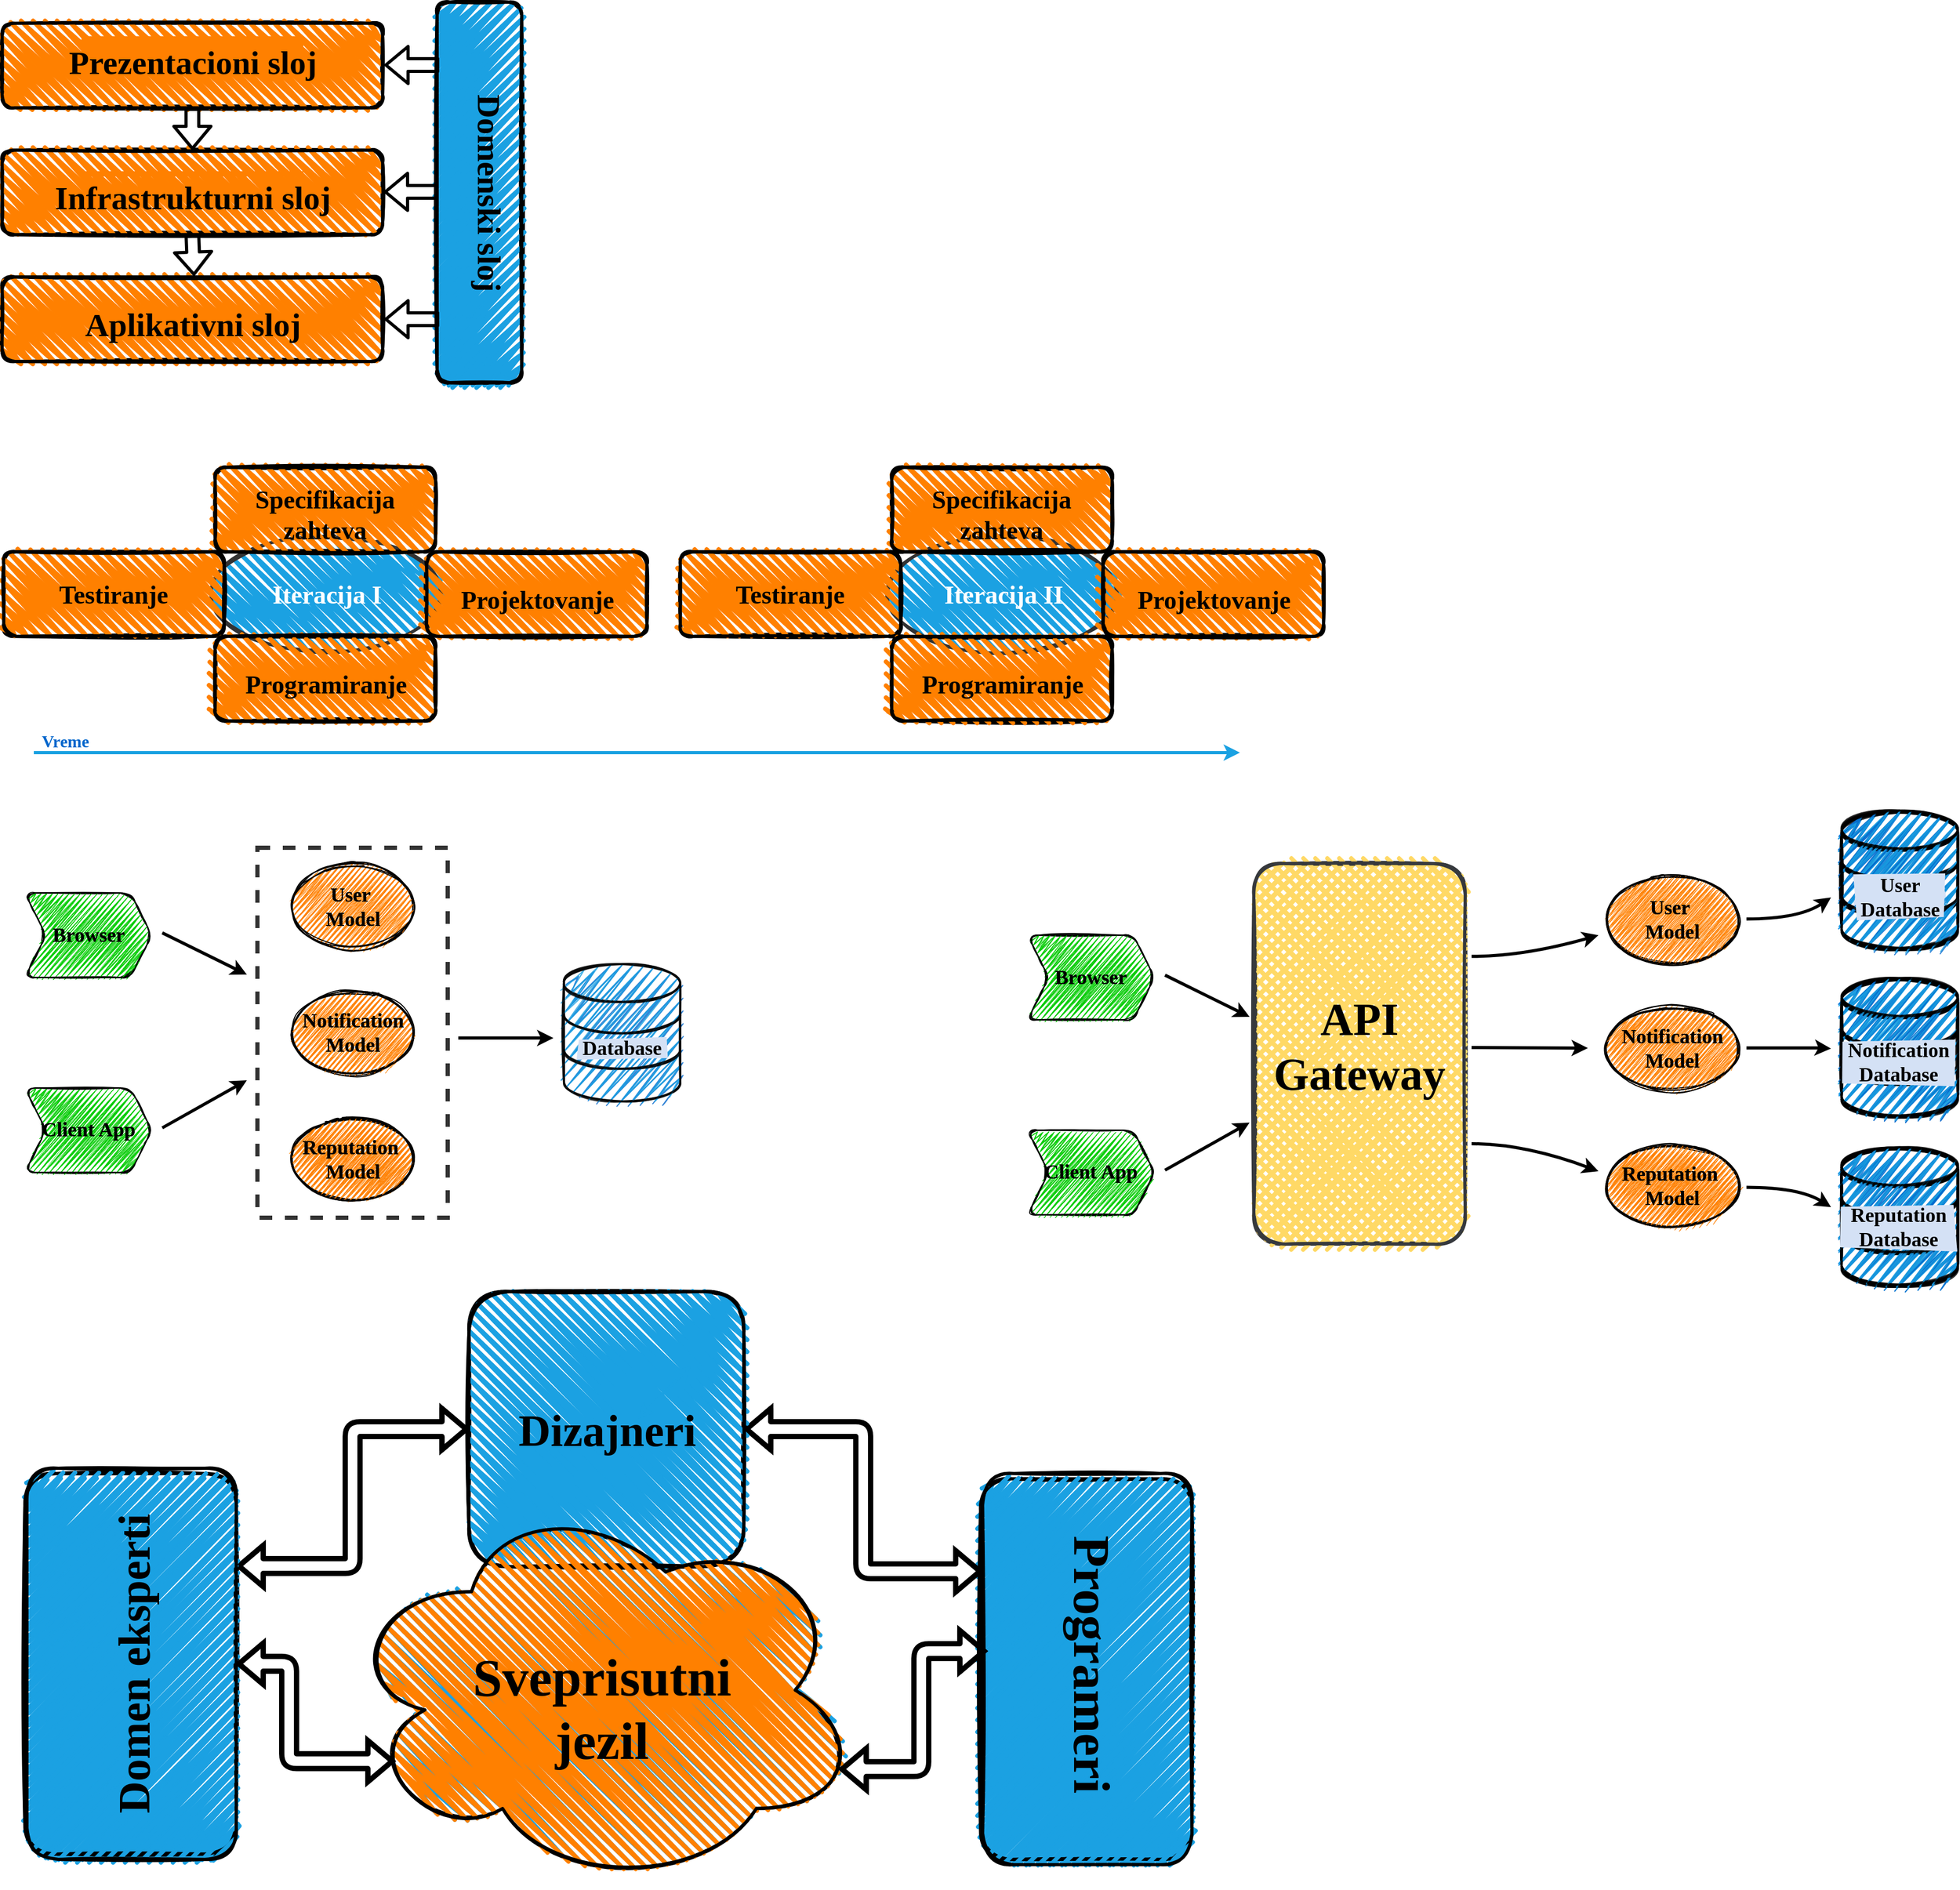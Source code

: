 <mxfile version="13.8.6" type="github"><diagram id="3228e29e-7158-1315-38df-8450db1d8a1d" name="Page-1"><mxGraphModel dx="6045" dy="4420" grid="1" gridSize="10" guides="1" tooltips="1" connect="1" arrows="1" fold="1" page="1" pageScale="1" pageWidth="900" pageHeight="1600" background="none" math="0" shadow="0"><root><mxCell id="0"/><mxCell id="1" parent="0"/><mxCell id="4ybVk9bsRvV94J2f1p5Y-1" value="" style="rounded=1;whiteSpace=wrap;html=1;strokeWidth=3;fillWeight=4;hachureGap=8;hachureAngle=45;fillColor=#1ba1e2;sketch=1;shadow=0;glass=0;fontColor=#0066CC;direction=south;fillStyle=zigzag;" vertex="1" parent="1"><mxGeometry x="481.5" y="-240" width="80" height="360" as="geometry"/></mxCell><mxCell id="4ybVk9bsRvV94J2f1p5Y-2" value="" style="rounded=1;whiteSpace=wrap;html=1;strokeWidth=3;fillWeight=4;hachureGap=8;hachureAngle=45;fillColor=#1ba1e2;sketch=1;shadow=0;glass=0;fontColor=#0066CC;direction=south;" vertex="1" parent="1"><mxGeometry x="481.5" y="-240" width="80" height="360" as="geometry"/></mxCell><mxCell id="4ybVk9bsRvV94J2f1p5Y-3" value="" style="rounded=1;whiteSpace=wrap;html=1;strokeWidth=3;fillWeight=4;hachureGap=8;hachureAngle=45;sketch=1;shadow=0;glass=0;fontColor=#0066CC;direction=south;fillColor=#1BA1E2;" vertex="1" parent="1"><mxGeometry x="481.5" y="-240" width="80" height="360" as="geometry"/></mxCell><mxCell id="4ybVk9bsRvV94J2f1p5Y-4" value="&lt;font face=&quot;Garamond&quot;&gt;&lt;font style=&quot;font-size: 31px&quot;&gt;&lt;b&gt;Domenski sloj&lt;/b&gt;&lt;/font&gt;&lt;br&gt;&lt;/font&gt;" style="text;align=center;html=1;fontSize=16;rotation=90;strokeWidth=3;" vertex="1" parent="1"><mxGeometry x="401.5" y="-109.25" width="210" height="98.5" as="geometry"/></mxCell><mxCell id="4ybVk9bsRvV94J2f1p5Y-5" value="" style="rounded=1;whiteSpace=wrap;html=1;strokeWidth=3;fillWeight=4;hachureGap=8;hachureAngle=45;sketch=1;shadow=0;glass=0;fontColor=#0066CC;direction=west;fillStyle=zigzag;fillColor=#FF8000;" vertex="1" parent="1"><mxGeometry x="70" y="-220" width="360" height="80" as="geometry"/></mxCell><mxCell id="4ybVk9bsRvV94J2f1p5Y-6" value="" style="rounded=1;whiteSpace=wrap;html=1;strokeWidth=3;fillWeight=4;hachureGap=8;hachureAngle=45;sketch=1;shadow=0;glass=0;fontColor=#0066CC;direction=west;fillStyle=zigzag;fillColor=#FF8000;" vertex="1" parent="1"><mxGeometry x="70" y="-220" width="360" height="80" as="geometry"/></mxCell><mxCell id="4ybVk9bsRvV94J2f1p5Y-7" value="" style="rounded=1;whiteSpace=wrap;html=1;strokeWidth=3;fillWeight=4;hachureGap=8;hachureAngle=45;sketch=1;shadow=0;glass=0;fontColor=#0066CC;direction=west;fillStyle=zigzag;fillColor=#FF8000;" vertex="1" parent="1"><mxGeometry x="70" y="-220" width="360" height="80" as="geometry"/></mxCell><mxCell id="4ybVk9bsRvV94J2f1p5Y-8" value="" style="rounded=1;whiteSpace=wrap;html=1;strokeWidth=3;fillWeight=4;hachureGap=8;hachureAngle=45;sketch=1;shadow=0;glass=0;fontColor=#0066CC;direction=west;fillStyle=zigzag;fillColor=#FF8000;" vertex="1" parent="1"><mxGeometry x="70" y="-100" width="360" height="80" as="geometry"/></mxCell><mxCell id="4ybVk9bsRvV94J2f1p5Y-9" value="" style="rounded=1;whiteSpace=wrap;html=1;strokeWidth=3;fillWeight=4;hachureGap=8;hachureAngle=45;sketch=1;shadow=0;glass=0;fontColor=#0066CC;direction=west;fillStyle=zigzag;fillColor=#FF8000;" vertex="1" parent="1"><mxGeometry x="70" y="-100" width="360" height="80" as="geometry"/></mxCell><mxCell id="4ybVk9bsRvV94J2f1p5Y-10" value="" style="rounded=1;whiteSpace=wrap;html=1;strokeWidth=3;fillWeight=4;hachureGap=8;hachureAngle=45;sketch=1;shadow=0;glass=0;fontColor=#0066CC;direction=west;fillStyle=zigzag;fillColor=#FF8000;" vertex="1" parent="1"><mxGeometry x="70" y="-100" width="360" height="80" as="geometry"/></mxCell><mxCell id="4ybVk9bsRvV94J2f1p5Y-11" value="" style="rounded=1;whiteSpace=wrap;html=1;strokeWidth=3;fillWeight=4;hachureGap=8;hachureAngle=45;sketch=1;shadow=0;glass=0;fontColor=#0066CC;direction=west;fillStyle=zigzag;fillColor=#FF8000;" vertex="1" parent="1"><mxGeometry x="70" y="20" width="360" height="80" as="geometry"/></mxCell><mxCell id="4ybVk9bsRvV94J2f1p5Y-12" value="" style="rounded=1;whiteSpace=wrap;html=1;strokeWidth=3;fillWeight=4;hachureGap=8;hachureAngle=45;sketch=1;shadow=0;glass=0;fontColor=#0066CC;direction=west;fillStyle=zigzag;fillColor=#FF8000;" vertex="1" parent="1"><mxGeometry x="70" y="20" width="360" height="80" as="geometry"/></mxCell><mxCell id="4ybVk9bsRvV94J2f1p5Y-13" value="" style="rounded=1;whiteSpace=wrap;html=1;strokeWidth=3;fillWeight=4;hachureGap=8;hachureAngle=45;sketch=1;shadow=0;glass=0;fontColor=#0066CC;direction=west;fillStyle=zigzag;fillColor=#FF8000;" vertex="1" parent="1"><mxGeometry x="70" y="20" width="360" height="80" as="geometry"/></mxCell><mxCell id="4ybVk9bsRvV94J2f1p5Y-14" value="&lt;font face=&quot;Garamond&quot;&gt;&lt;font style=&quot;font-size: 31px&quot;&gt;&lt;b&gt;Prezentacioni sloj&lt;/b&gt;&lt;/font&gt;&lt;br&gt;&lt;/font&gt;" style="text;align=center;html=1;fontSize=16;fillColor=#FF8000;strokeWidth=3;" vertex="1" parent="1"><mxGeometry x="145" y="-207.75" width="210" height="37.75" as="geometry"/></mxCell><mxCell id="4ybVk9bsRvV94J2f1p5Y-15" value="&lt;font face=&quot;Garamond&quot;&gt;&lt;font style=&quot;font-size: 31px&quot;&gt;&lt;b&gt;Infrastrukturni sloj&lt;/b&gt;&lt;/font&gt;&lt;br&gt;&lt;/font&gt;" style="text;align=center;html=1;fontSize=16;fillColor=#FF8000;strokeWidth=3;" vertex="1" parent="1"><mxGeometry x="145" y="-80" width="210" height="5" as="geometry"/></mxCell><mxCell id="4ybVk9bsRvV94J2f1p5Y-16" value="&lt;font face=&quot;Garamond&quot;&gt;&lt;font style=&quot;font-size: 31px&quot;&gt;&lt;b&gt;Aplikativni sloj&lt;/b&gt;&lt;/font&gt;&lt;br&gt;&lt;/font&gt;" style="text;align=center;html=1;fontSize=16;strokeWidth=3;" vertex="1" parent="1"><mxGeometry x="145" y="40" width="210" height="30" as="geometry"/></mxCell><mxCell id="4ybVk9bsRvV94J2f1p5Y-17" value="" style="shape=flexArrow;endArrow=block;html=1;fontColor=#0066CC;strokeWidth=3;" edge="1" parent="1"><mxGeometry width="50" height="50" relative="1" as="geometry"><mxPoint x="483.5" y="60" as="sourcePoint"/><mxPoint x="431.5" y="60" as="targetPoint"/></mxGeometry></mxCell><mxCell id="4ybVk9bsRvV94J2f1p5Y-18" value="" style="shape=flexArrow;endArrow=block;html=1;fontColor=#0066CC;strokeWidth=3;" edge="1" parent="1"><mxGeometry width="50" height="50" relative="1" as="geometry"><mxPoint x="483" y="-60.5" as="sourcePoint"/><mxPoint x="431" y="-60.5" as="targetPoint"/></mxGeometry></mxCell><mxCell id="4ybVk9bsRvV94J2f1p5Y-19" value="" style="shape=flexArrow;endArrow=block;html=1;fontColor=#0066CC;strokeWidth=3;" edge="1" parent="1"><mxGeometry width="50" height="50" relative="1" as="geometry"><mxPoint x="483.5" y="-180.5" as="sourcePoint"/><mxPoint x="431.5" y="-180.5" as="targetPoint"/></mxGeometry></mxCell><mxCell id="4ybVk9bsRvV94J2f1p5Y-20" value="" style="shape=flexArrow;endArrow=block;html=1;fontColor=#0066CC;strokeWidth=3;entryX=0.5;entryY=1;entryDx=0;entryDy=0;" edge="1" parent="1" source="4ybVk9bsRvV94J2f1p5Y-7" target="4ybVk9bsRvV94J2f1p5Y-10"><mxGeometry width="50" height="50" relative="1" as="geometry"><mxPoint x="276" y="-109.25" as="sourcePoint"/><mxPoint x="224" y="-109.25" as="targetPoint"/></mxGeometry></mxCell><mxCell id="4ybVk9bsRvV94J2f1p5Y-21" value="" style="shape=flexArrow;endArrow=block;html=1;fontColor=#0066CC;strokeWidth=3;exitX=0.5;exitY=0;exitDx=0;exitDy=0;" edge="1" parent="1" source="4ybVk9bsRvV94J2f1p5Y-10"><mxGeometry width="50" height="50" relative="1" as="geometry"><mxPoint x="303.5" y="19" as="sourcePoint"/><mxPoint x="251.5" y="19" as="targetPoint"/></mxGeometry></mxCell><mxCell id="4ybVk9bsRvV94J2f1p5Y-22" value="" style="rounded=0;whiteSpace=wrap;html=1;shadow=0;glass=0;sketch=0;strokeColor=#000000;strokeWidth=4;fontColor=#0066CC;opacity=80;dashed=1;fillColor=none;" vertex="1" parent="1"><mxGeometry x="311.5" y="560" width="180" height="350" as="geometry"/></mxCell><mxCell id="4ybVk9bsRvV94J2f1p5Y-23" value="" style="html=1;verticalLabelPosition=bottom;align=center;labelBackgroundColor=#ffffff;verticalAlign=top;strokeWidth=2;shadow=0;dashed=0;shape=mxgraph.ios7.icons.data;rounded=1;glass=0;sketch=1;fillColor=#0066CC;fontColor=#0066CC;opacity=80;fillStyle=zigzag;" vertex="1" parent="1"><mxGeometry x="601.5" y="670" width="110" height="130" as="geometry"/></mxCell><mxCell id="4ybVk9bsRvV94J2f1p5Y-24" value="&lt;b style=&quot;color: rgb(0 , 0 , 0) ; font-family: &amp;#34;garamond&amp;#34; ; font-size: 19px&quot;&gt;Notification&lt;br&gt;Model&lt;/b&gt;" style="ellipse;whiteSpace=wrap;html=1;rounded=1;shadow=0;fontColor=#ffffff;strokeWidth=1;gradientDirection=east;glass=0;sketch=1;fillStyle=zigzag;fillColor=#FF8000;" vertex="1" parent="1"><mxGeometry x="341.5" y="695" width="120" height="80" as="geometry"/></mxCell><mxCell id="4ybVk9bsRvV94J2f1p5Y-25" value="&lt;b style=&quot;color: rgb(0 , 0 , 0) ; font-family: &amp;#34;garamond&amp;#34; ; font-size: 19px&quot;&gt;User&amp;nbsp;&lt;br&gt;Model&lt;/b&gt;" style="ellipse;whiteSpace=wrap;html=1;rounded=1;shadow=0;fontColor=#ffffff;strokeWidth=1;gradientDirection=east;glass=0;sketch=1;fillStyle=zigzag;fillColor=#FF8000;" vertex="1" parent="1"><mxGeometry x="341.5" y="575.5" width="120" height="80" as="geometry"/></mxCell><mxCell id="4ybVk9bsRvV94J2f1p5Y-26" value="&lt;b style=&quot;color: rgb(0 , 0 , 0) ; font-family: &amp;#34;garamond&amp;#34; ; font-size: 19px&quot;&gt;User&amp;nbsp;&lt;br&gt;Model&lt;/b&gt;" style="ellipse;whiteSpace=wrap;html=1;rounded=1;shadow=0;fontColor=#ffffff;strokeWidth=1;gradientDirection=east;glass=0;sketch=1;fillStyle=zigzag;fillColor=#FF8000;" vertex="1" parent="1"><mxGeometry x="341.5" y="575.5" width="120" height="80" as="geometry"/></mxCell><mxCell id="4ybVk9bsRvV94J2f1p5Y-27" value="&lt;b style=&quot;color: rgb(0 , 0 , 0) ; font-family: &amp;#34;garamond&amp;#34; ; font-size: 19px&quot;&gt;User&amp;nbsp;&lt;br&gt;Model&lt;/b&gt;" style="ellipse;whiteSpace=wrap;html=1;rounded=1;shadow=0;fontColor=#ffffff;strokeWidth=1;gradientDirection=east;glass=0;sketch=1;fillStyle=zigzag;fillColor=#FF8000;" vertex="1" parent="1"><mxGeometry x="341.5" y="575.5" width="120" height="80" as="geometry"/></mxCell><mxCell id="4ybVk9bsRvV94J2f1p5Y-28" value="&lt;b style=&quot;color: rgb(0 , 0 , 0) ; font-family: &amp;#34;garamond&amp;#34; ; font-size: 19px&quot;&gt;Notification&lt;br&gt;Model&lt;/b&gt;" style="ellipse;whiteSpace=wrap;html=1;rounded=1;shadow=0;fontColor=#ffffff;strokeWidth=1;gradientDirection=east;glass=0;sketch=1;fillStyle=zigzag;fillColor=#FF8000;" vertex="1" parent="1"><mxGeometry x="341.5" y="695" width="120" height="80" as="geometry"/></mxCell><mxCell id="4ybVk9bsRvV94J2f1p5Y-29" value="&lt;b style=&quot;color: rgb(0 , 0 , 0) ; font-family: &amp;#34;garamond&amp;#34; ; font-size: 19px&quot;&gt;Notification&lt;br&gt;Model&lt;/b&gt;" style="ellipse;whiteSpace=wrap;html=1;rounded=1;shadow=0;fontColor=#ffffff;strokeWidth=1;gradientDirection=east;glass=0;sketch=1;fillStyle=zigzag;fillColor=#FF8000;" vertex="1" parent="1"><mxGeometry x="341.5" y="695" width="120" height="80" as="geometry"/></mxCell><mxCell id="4ybVk9bsRvV94J2f1p5Y-30" value="&lt;b style=&quot;color: rgb(0 , 0 , 0) ; font-family: &amp;#34;garamond&amp;#34; ; font-size: 19px&quot;&gt;Reputation&amp;nbsp;&lt;br&gt;Model&lt;/b&gt;" style="ellipse;whiteSpace=wrap;html=1;rounded=1;shadow=0;fontColor=#ffffff;strokeWidth=1;gradientDirection=east;glass=0;sketch=1;fillStyle=zigzag;fillColor=#FF8000;" vertex="1" parent="1"><mxGeometry x="341.5" y="814.5" width="120" height="80" as="geometry"/></mxCell><mxCell id="4ybVk9bsRvV94J2f1p5Y-31" value="&lt;b style=&quot;color: rgb(0 , 0 , 0) ; font-family: &amp;#34;garamond&amp;#34; ; font-size: 19px&quot;&gt;Reputation&amp;nbsp;&lt;br&gt;Model&lt;/b&gt;" style="ellipse;whiteSpace=wrap;html=1;rounded=1;shadow=0;fontColor=#ffffff;strokeWidth=1;gradientDirection=east;glass=0;sketch=1;fillStyle=zigzag;fillColor=#FF8000;" vertex="1" parent="1"><mxGeometry x="341.5" y="814.5" width="120" height="80" as="geometry"/></mxCell><mxCell id="4ybVk9bsRvV94J2f1p5Y-32" value="&lt;b style=&quot;color: rgb(0 , 0 , 0) ; font-family: &amp;#34;garamond&amp;#34; ; font-size: 19px&quot;&gt;Reputation&amp;nbsp;&lt;br&gt;Model&lt;/b&gt;" style="ellipse;whiteSpace=wrap;html=1;rounded=1;shadow=0;fontColor=#ffffff;strokeWidth=1;gradientDirection=east;glass=0;sketch=1;fillStyle=zigzag;fillColor=#FF8000;" vertex="1" parent="1"><mxGeometry x="341.5" y="814.5" width="120" height="80" as="geometry"/></mxCell><mxCell id="4ybVk9bsRvV94J2f1p5Y-33" value="&lt;b style=&quot;color: rgb(0 , 0 , 0) ; font-family: &amp;#34;garamond&amp;#34; ; font-size: 19px&quot;&gt;Reputation&amp;nbsp;&lt;br&gt;Model&lt;/b&gt;" style="ellipse;whiteSpace=wrap;html=1;rounded=1;shadow=0;fontColor=#ffffff;strokeWidth=1;gradientDirection=east;glass=0;sketch=1;fillStyle=zigzag;fillColor=#FF8000;" vertex="1" parent="1"><mxGeometry x="341.5" y="814.5" width="120" height="80" as="geometry"/></mxCell><mxCell id="4ybVk9bsRvV94J2f1p5Y-34" value="&lt;b style=&quot;color: rgb(0 , 0 , 0) ; font-family: &amp;#34;garamond&amp;#34; ; font-size: 19px&quot;&gt;Browser&lt;/b&gt;" style="shape=step;perimeter=stepPerimeter;whiteSpace=wrap;html=1;fixedSize=1;rounded=1;shadow=0;glass=0;sketch=1;strokeColor=#000000;strokeWidth=1;fillColor=#00CC00;gradientColor=none;fontColor=#0066CC;fillStyle=zigzag;" vertex="1" parent="1"><mxGeometry x="91.5" y="602.75" width="120" height="80" as="geometry"/></mxCell><mxCell id="4ybVk9bsRvV94J2f1p5Y-35" value="&lt;b style=&quot;color: rgb(0 , 0 , 0) ; font-family: &amp;#34;garamond&amp;#34; ; font-size: 19px&quot;&gt;Browser&lt;/b&gt;" style="shape=step;perimeter=stepPerimeter;whiteSpace=wrap;html=1;fixedSize=1;rounded=1;shadow=0;glass=0;sketch=1;strokeColor=#000000;strokeWidth=1;fillColor=#00CC00;gradientColor=none;fontColor=#0066CC;fillStyle=zigzag;" vertex="1" parent="1"><mxGeometry x="91.5" y="602.75" width="120" height="80" as="geometry"/></mxCell><mxCell id="4ybVk9bsRvV94J2f1p5Y-36" value="&lt;b style=&quot;color: rgb(0 , 0 , 0) ; font-family: &amp;#34;garamond&amp;#34; ; font-size: 19px&quot;&gt;Browser&lt;/b&gt;" style="shape=step;perimeter=stepPerimeter;whiteSpace=wrap;html=1;fixedSize=1;rounded=1;shadow=0;glass=0;sketch=1;strokeColor=#000000;strokeWidth=1;fillColor=#00CC00;gradientColor=none;fontColor=#0066CC;fillStyle=zigzag;size=20;arcSize=20;" vertex="1" parent="1"><mxGeometry x="91.5" y="602.75" width="120" height="80" as="geometry"/></mxCell><mxCell id="4ybVk9bsRvV94J2f1p5Y-37" value="&lt;b style=&quot;color: rgb(0 , 0 , 0) ; font-family: &amp;#34;garamond&amp;#34; ; font-size: 19px&quot;&gt;Client App&lt;/b&gt;" style="shape=step;perimeter=stepPerimeter;whiteSpace=wrap;html=1;fixedSize=1;rounded=1;shadow=0;glass=0;sketch=1;strokeColor=#000000;strokeWidth=1;fillColor=#00CC00;gradientColor=none;fontColor=#0066CC;fillStyle=zigzag;size=20;arcSize=20;" vertex="1" parent="1"><mxGeometry x="91.5" y="787.25" width="120" height="80" as="geometry"/></mxCell><mxCell id="4ybVk9bsRvV94J2f1p5Y-38" value="&lt;b style=&quot;color: rgb(0 , 0 , 0) ; font-family: &amp;#34;garamond&amp;#34; ; font-size: 19px&quot;&gt;Client App&lt;/b&gt;" style="shape=step;perimeter=stepPerimeter;whiteSpace=wrap;html=1;fixedSize=1;rounded=1;shadow=0;glass=0;sketch=1;strokeColor=#000000;strokeWidth=1;fillColor=#00CC00;gradientColor=none;fontColor=#0066CC;fillStyle=zigzag;size=20;arcSize=20;" vertex="1" parent="1"><mxGeometry x="91.5" y="787.25" width="120" height="80" as="geometry"/></mxCell><mxCell id="4ybVk9bsRvV94J2f1p5Y-39" value="&lt;b style=&quot;color: rgb(0 , 0 , 0) ; font-family: &amp;#34;garamond&amp;#34; ; font-size: 19px&quot;&gt;Client App&lt;/b&gt;" style="shape=step;perimeter=stepPerimeter;whiteSpace=wrap;html=1;fixedSize=1;rounded=1;shadow=0;glass=0;sketch=1;strokeColor=#000000;strokeWidth=1;fillColor=#00CC00;gradientColor=none;fontColor=#0066CC;fillStyle=zigzag;size=20;arcSize=20;" vertex="1" parent="1"><mxGeometry x="91.5" y="787.25" width="120" height="80" as="geometry"/></mxCell><mxCell id="4ybVk9bsRvV94J2f1p5Y-40" value="" style="endArrow=classic;html=1;strokeColor=#000000;strokeWidth=3;fontColor=#0066CC;" edge="1" parent="1"><mxGeometry width="50" height="50" relative="1" as="geometry"><mxPoint x="221.5" y="640.5" as="sourcePoint"/><mxPoint x="301.5" y="680.0" as="targetPoint"/></mxGeometry></mxCell><mxCell id="4ybVk9bsRvV94J2f1p5Y-41" value="" style="endArrow=classic;html=1;strokeColor=#000000;strokeWidth=3;fontColor=#0066CC;" edge="1" parent="1"><mxGeometry width="50" height="50" relative="1" as="geometry"><mxPoint x="221.5" y="825.0" as="sourcePoint"/><mxPoint x="301.5" y="780.0" as="targetPoint"/></mxGeometry></mxCell><mxCell id="4ybVk9bsRvV94J2f1p5Y-42" value="" style="endArrow=classic;html=1;strokeColor=#000000;strokeWidth=3;fontColor=#0066CC;curved=1;endFill=1;" edge="1" parent="1"><mxGeometry width="50" height="50" relative="1" as="geometry"><mxPoint x="501.5" y="740.0" as="sourcePoint"/><mxPoint x="591.5" y="740.0" as="targetPoint"/></mxGeometry></mxCell><mxCell id="4ybVk9bsRvV94J2f1p5Y-43" value="" style="html=1;verticalLabelPosition=bottom;align=center;labelBackgroundColor=#ffffff;verticalAlign=top;strokeWidth=2;shadow=0;dashed=0;shape=mxgraph.ios7.icons.data;rounded=1;glass=0;sketch=1;fontColor=#0066CC;opacity=80;fillStyle=zigzag;fillColor=#1BA1E2;" vertex="1" parent="1"><mxGeometry x="601.5" y="670" width="110" height="130" as="geometry"/></mxCell><mxCell id="4ybVk9bsRvV94J2f1p5Y-44" value="&lt;b style=&quot;color: rgb(0 , 0 , 0) ; font-family: &amp;#34;garamond&amp;#34; ; font-size: 19px&quot;&gt;Database&lt;/b&gt;" style="text;html=1;align=center;verticalAlign=middle;whiteSpace=wrap;rounded=0;shadow=0;glass=0;sketch=1;fillColor=#D4E1F5;gradientColor=#D4E1F5;" vertex="1" parent="1"><mxGeometry x="614" y="740" width="85" height="20" as="geometry"/></mxCell><mxCell id="4ybVk9bsRvV94J2f1p5Y-45" value="" style="ellipse;whiteSpace=wrap;html=1;rounded=1;shadow=0;fontColor=#0066CC;strokeWidth=3;glass=0;sketch=1;fillWeight=4;hachureGap=8;hachureAngle=45;fillStyle=zigzag;fillColor=#1BA1E2;strokeColor=#333333;" vertex="1" parent="1"><mxGeometry x="262.19" y="263.25" width="227.12" height="113.5" as="geometry"/></mxCell><mxCell id="4ybVk9bsRvV94J2f1p5Y-46" value="" style="rounded=1;whiteSpace=wrap;html=1;strokeWidth=3;fillWeight=4;hachureGap=8;hachureAngle=45;sketch=1;shadow=0;glass=0;fontColor=#0066CC;direction=west;fillStyle=zigzag;fillColor=#FF8000;" vertex="1" parent="1"><mxGeometry x="71.5" y="280" width="208.5" height="80" as="geometry"/></mxCell><mxCell id="4ybVk9bsRvV94J2f1p5Y-47" value="" style="rounded=1;whiteSpace=wrap;html=1;strokeWidth=3;fillWeight=4;hachureGap=8;hachureAngle=45;sketch=1;shadow=0;glass=0;fontColor=#0066CC;direction=west;fillStyle=zigzag;fillColor=#FF8000;" vertex="1" parent="1"><mxGeometry x="71.5" y="280" width="208.5" height="80" as="geometry"/></mxCell><mxCell id="4ybVk9bsRvV94J2f1p5Y-48" value="" style="rounded=1;whiteSpace=wrap;html=1;strokeWidth=3;fillWeight=4;hachureGap=8;hachureAngle=45;sketch=1;shadow=0;glass=0;fontColor=#0066CC;direction=west;fillStyle=zigzag;fillColor=#FF8000;" vertex="1" parent="1"><mxGeometry x="71.5" y="280" width="208.5" height="80" as="geometry"/></mxCell><mxCell id="4ybVk9bsRvV94J2f1p5Y-49" value="&lt;font face=&quot;Garamond&quot;&gt;&lt;font size=&quot;1&quot;&gt;&lt;b style=&quot;font-size: 24px&quot;&gt;Testiranje&lt;/b&gt;&lt;/font&gt;&lt;br&gt;&lt;/font&gt;" style="text;align=center;html=1;fontSize=16;strokeWidth=3;" vertex="1" parent="1"><mxGeometry x="70" y="300" width="210" height="30" as="geometry"/></mxCell><mxCell id="4ybVk9bsRvV94J2f1p5Y-50" value="" style="rounded=1;whiteSpace=wrap;html=1;strokeWidth=3;fillWeight=4;hachureGap=8;hachureAngle=45;sketch=1;shadow=0;glass=0;fontColor=#0066CC;direction=west;fillStyle=zigzag;fillColor=#FF8000;" vertex="1" parent="1"><mxGeometry x="471.5" y="280" width="208.5" height="80" as="geometry"/></mxCell><mxCell id="4ybVk9bsRvV94J2f1p5Y-51" value="" style="rounded=1;whiteSpace=wrap;html=1;strokeWidth=3;fillWeight=4;hachureGap=8;hachureAngle=45;sketch=1;shadow=0;glass=0;fontColor=#0066CC;direction=west;fillStyle=zigzag;fillColor=#FF8000;" vertex="1" parent="1"><mxGeometry x="471.5" y="280" width="208.5" height="80" as="geometry"/></mxCell><mxCell id="4ybVk9bsRvV94J2f1p5Y-52" value="" style="rounded=1;whiteSpace=wrap;html=1;strokeWidth=3;fillWeight=4;hachureGap=8;hachureAngle=45;sketch=1;shadow=0;glass=0;fontColor=#0066CC;direction=west;fillStyle=zigzag;fillColor=#FF8000;" vertex="1" parent="1"><mxGeometry x="471.5" y="280" width="208.5" height="80" as="geometry"/></mxCell><mxCell id="4ybVk9bsRvV94J2f1p5Y-53" value="" style="rounded=1;whiteSpace=wrap;html=1;strokeWidth=3;fillWeight=4;hachureGap=8;hachureAngle=45;sketch=1;shadow=0;glass=0;fontColor=#0066CC;direction=west;fillStyle=zigzag;fillColor=#FF8000;" vertex="1" parent="1"><mxGeometry x="271.5" y="200" width="208.5" height="80" as="geometry"/></mxCell><mxCell id="4ybVk9bsRvV94J2f1p5Y-54" value="" style="rounded=1;whiteSpace=wrap;html=1;strokeWidth=3;fillWeight=4;hachureGap=8;hachureAngle=45;sketch=1;shadow=0;glass=0;fontColor=#0066CC;direction=west;fillStyle=zigzag;fillColor=#FF8000;" vertex="1" parent="1"><mxGeometry x="271.5" y="200" width="208.5" height="80" as="geometry"/></mxCell><mxCell id="4ybVk9bsRvV94J2f1p5Y-55" value="" style="rounded=1;whiteSpace=wrap;html=1;strokeWidth=3;fillWeight=4;hachureGap=8;hachureAngle=45;sketch=1;shadow=0;glass=0;fontColor=#0066CC;direction=west;fillStyle=zigzag;fillColor=#FF8000;" vertex="1" parent="1"><mxGeometry x="271.5" y="200" width="208.5" height="80" as="geometry"/></mxCell><mxCell id="4ybVk9bsRvV94J2f1p5Y-56" value="&lt;font face=&quot;Garamond&quot;&gt;&lt;font style=&quot;font-size: 24px&quot;&gt;&lt;b&gt;Specifikacija &lt;br&gt;zahteva&lt;/b&gt;&lt;/font&gt;&lt;br&gt;&lt;/font&gt;" style="text;align=center;html=1;fontSize=16;strokeWidth=3;" vertex="1" parent="1"><mxGeometry x="270" y="210" width="210" height="30" as="geometry"/></mxCell><mxCell id="4ybVk9bsRvV94J2f1p5Y-57" value="" style="rounded=1;whiteSpace=wrap;html=1;strokeWidth=3;fillWeight=4;hachureGap=8;hachureAngle=45;sketch=1;shadow=0;glass=0;fontColor=#0066CC;direction=west;fillStyle=zigzag;fillColor=#FF8000;" vertex="1" parent="1"><mxGeometry x="271.5" y="360" width="208.5" height="80" as="geometry"/></mxCell><mxCell id="4ybVk9bsRvV94J2f1p5Y-58" value="" style="rounded=1;whiteSpace=wrap;html=1;strokeWidth=3;fillWeight=4;hachureGap=8;hachureAngle=45;sketch=1;shadow=0;glass=0;fontColor=#0066CC;direction=west;fillStyle=zigzag;fillColor=#FF8000;" vertex="1" parent="1"><mxGeometry x="271.5" y="360" width="208.5" height="80" as="geometry"/></mxCell><mxCell id="4ybVk9bsRvV94J2f1p5Y-59" value="" style="rounded=1;whiteSpace=wrap;html=1;strokeWidth=3;fillWeight=4;hachureGap=8;hachureAngle=45;sketch=1;shadow=0;glass=0;fontColor=#0066CC;direction=west;fillStyle=zigzag;fillColor=#FF8000;" vertex="1" parent="1"><mxGeometry x="271.5" y="360" width="208.5" height="80" as="geometry"/></mxCell><mxCell id="4ybVk9bsRvV94J2f1p5Y-60" value="&lt;font face=&quot;Garamond&quot;&gt;&lt;font size=&quot;1&quot;&gt;&lt;b style=&quot;font-size: 24px&quot;&gt;Projektovanje&lt;/b&gt;&lt;/font&gt;&lt;br&gt;&lt;/font&gt;" style="text;align=center;html=1;fontSize=16;strokeWidth=3;" vertex="1" parent="1"><mxGeometry x="470.75" y="305" width="210" height="30" as="geometry"/></mxCell><mxCell id="4ybVk9bsRvV94J2f1p5Y-61" value="&lt;font face=&quot;Garamond&quot;&gt;&lt;font size=&quot;1&quot;&gt;&lt;b style=&quot;font-size: 24px&quot;&gt;Programiranje&lt;/b&gt;&lt;/font&gt;&lt;br&gt;&lt;/font&gt;" style="text;align=center;html=1;fontSize=16;strokeWidth=3;" vertex="1" parent="1"><mxGeometry x="270.75" y="385" width="210" height="30" as="geometry"/></mxCell><mxCell id="4ybVk9bsRvV94J2f1p5Y-62" value="&lt;font face=&quot;Garamond&quot;&gt;&lt;font size=&quot;1&quot; color=&quot;#ffffff&quot;&gt;&lt;b style=&quot;font-size: 24px&quot;&gt;Iteracija I&lt;/b&gt;&lt;/font&gt;&lt;br&gt;&lt;/font&gt;" style="text;align=center;html=1;fontSize=16;strokeWidth=3;" vertex="1" parent="1"><mxGeometry x="271.5" y="300" width="210" height="30" as="geometry"/></mxCell><mxCell id="4ybVk9bsRvV94J2f1p5Y-63" value="" style="ellipse;whiteSpace=wrap;html=1;rounded=1;shadow=0;fontColor=#0066CC;strokeWidth=3;glass=0;sketch=1;fillWeight=4;hachureGap=8;hachureAngle=45;fillStyle=zigzag;fillColor=#1BA1E2;strokeColor=#333333;" vertex="1" parent="1"><mxGeometry x="902.19" y="263.25" width="227.12" height="113.5" as="geometry"/></mxCell><mxCell id="4ybVk9bsRvV94J2f1p5Y-64" value="" style="rounded=1;whiteSpace=wrap;html=1;strokeWidth=3;fillWeight=4;hachureGap=8;hachureAngle=45;sketch=1;shadow=0;glass=0;fontColor=#0066CC;direction=west;fillStyle=zigzag;fillColor=#FF8000;" vertex="1" parent="1"><mxGeometry x="711.5" y="280" width="208.5" height="80" as="geometry"/></mxCell><mxCell id="4ybVk9bsRvV94J2f1p5Y-65" value="" style="rounded=1;whiteSpace=wrap;html=1;strokeWidth=3;fillWeight=4;hachureGap=8;hachureAngle=45;sketch=1;shadow=0;glass=0;fontColor=#0066CC;direction=west;fillStyle=zigzag;fillColor=#FF8000;" vertex="1" parent="1"><mxGeometry x="711.5" y="280" width="208.5" height="80" as="geometry"/></mxCell><mxCell id="4ybVk9bsRvV94J2f1p5Y-66" value="" style="rounded=1;whiteSpace=wrap;html=1;strokeWidth=3;fillWeight=4;hachureGap=8;hachureAngle=45;sketch=1;shadow=0;glass=0;fontColor=#0066CC;direction=west;fillStyle=zigzag;fillColor=#FF8000;" vertex="1" parent="1"><mxGeometry x="711.5" y="280" width="208.5" height="80" as="geometry"/></mxCell><mxCell id="4ybVk9bsRvV94J2f1p5Y-67" value="&lt;font face=&quot;Garamond&quot;&gt;&lt;font size=&quot;1&quot;&gt;&lt;b style=&quot;font-size: 24px&quot;&gt;Testiranje&lt;/b&gt;&lt;/font&gt;&lt;br&gt;&lt;/font&gt;" style="text;align=center;html=1;fontSize=16;strokeWidth=3;" vertex="1" parent="1"><mxGeometry x="710" y="300" width="210" height="30" as="geometry"/></mxCell><mxCell id="4ybVk9bsRvV94J2f1p5Y-68" value="" style="rounded=1;whiteSpace=wrap;html=1;strokeWidth=3;fillWeight=4;hachureGap=8;hachureAngle=45;sketch=1;shadow=0;glass=0;fontColor=#0066CC;direction=west;fillStyle=zigzag;fillColor=#FF8000;" vertex="1" parent="1"><mxGeometry x="1111.5" y="280" width="208.5" height="80" as="geometry"/></mxCell><mxCell id="4ybVk9bsRvV94J2f1p5Y-69" value="" style="rounded=1;whiteSpace=wrap;html=1;strokeWidth=3;fillWeight=4;hachureGap=8;hachureAngle=45;sketch=1;shadow=0;glass=0;fontColor=#0066CC;direction=west;fillStyle=zigzag;fillColor=#FF8000;" vertex="1" parent="1"><mxGeometry x="1111.5" y="280" width="208.5" height="80" as="geometry"/></mxCell><mxCell id="4ybVk9bsRvV94J2f1p5Y-70" value="" style="rounded=1;whiteSpace=wrap;html=1;strokeWidth=3;fillWeight=4;hachureGap=8;hachureAngle=45;sketch=1;shadow=0;glass=0;fontColor=#0066CC;direction=west;fillStyle=zigzag;fillColor=#FF8000;" vertex="1" parent="1"><mxGeometry x="1111.5" y="280" width="208.5" height="80" as="geometry"/></mxCell><mxCell id="4ybVk9bsRvV94J2f1p5Y-71" value="" style="rounded=1;whiteSpace=wrap;html=1;strokeWidth=3;fillWeight=4;hachureGap=8;hachureAngle=45;sketch=1;shadow=0;glass=0;fontColor=#0066CC;direction=west;fillStyle=zigzag;fillColor=#FF8000;" vertex="1" parent="1"><mxGeometry x="911.5" y="200" width="208.5" height="80" as="geometry"/></mxCell><mxCell id="4ybVk9bsRvV94J2f1p5Y-72" value="" style="rounded=1;whiteSpace=wrap;html=1;strokeWidth=3;fillWeight=4;hachureGap=8;hachureAngle=45;sketch=1;shadow=0;glass=0;fontColor=#0066CC;direction=west;fillStyle=zigzag;fillColor=#FF8000;" vertex="1" parent="1"><mxGeometry x="911.5" y="200" width="208.5" height="80" as="geometry"/></mxCell><mxCell id="4ybVk9bsRvV94J2f1p5Y-73" value="" style="rounded=1;whiteSpace=wrap;html=1;strokeWidth=3;fillWeight=4;hachureGap=8;hachureAngle=45;sketch=1;shadow=0;glass=0;fontColor=#0066CC;direction=west;fillStyle=zigzag;fillColor=#FF8000;" vertex="1" parent="1"><mxGeometry x="911.5" y="200" width="208.5" height="80" as="geometry"/></mxCell><mxCell id="4ybVk9bsRvV94J2f1p5Y-74" value="&lt;font face=&quot;Garamond&quot;&gt;&lt;font style=&quot;font-size: 24px&quot;&gt;&lt;b&gt;Specifikacija &lt;br&gt;zahteva&lt;/b&gt;&lt;/font&gt;&lt;br&gt;&lt;/font&gt;" style="text;align=center;html=1;fontSize=16;strokeWidth=3;" vertex="1" parent="1"><mxGeometry x="910" y="210" width="210" height="30" as="geometry"/></mxCell><mxCell id="4ybVk9bsRvV94J2f1p5Y-75" value="" style="rounded=1;whiteSpace=wrap;html=1;strokeWidth=3;fillWeight=4;hachureGap=8;hachureAngle=45;sketch=1;shadow=0;glass=0;fontColor=#0066CC;direction=west;fillStyle=zigzag;fillColor=#FF8000;" vertex="1" parent="1"><mxGeometry x="911.5" y="360" width="208.5" height="80" as="geometry"/></mxCell><mxCell id="4ybVk9bsRvV94J2f1p5Y-76" value="" style="rounded=1;whiteSpace=wrap;html=1;strokeWidth=3;fillWeight=4;hachureGap=8;hachureAngle=45;sketch=1;shadow=0;glass=0;fontColor=#0066CC;direction=west;fillStyle=zigzag;fillColor=#FF8000;" vertex="1" parent="1"><mxGeometry x="911.5" y="360" width="208.5" height="80" as="geometry"/></mxCell><mxCell id="4ybVk9bsRvV94J2f1p5Y-77" value="" style="rounded=1;whiteSpace=wrap;html=1;strokeWidth=3;fillWeight=4;hachureGap=8;hachureAngle=45;sketch=1;shadow=0;glass=0;fontColor=#0066CC;direction=west;fillStyle=zigzag;fillColor=#FF8000;" vertex="1" parent="1"><mxGeometry x="911.5" y="360" width="208.5" height="80" as="geometry"/></mxCell><mxCell id="4ybVk9bsRvV94J2f1p5Y-78" value="&lt;font face=&quot;Garamond&quot;&gt;&lt;font size=&quot;1&quot;&gt;&lt;b style=&quot;font-size: 24px&quot;&gt;Projektovanje&lt;/b&gt;&lt;/font&gt;&lt;br&gt;&lt;/font&gt;" style="text;align=center;html=1;fontSize=16;strokeWidth=3;" vertex="1" parent="1"><mxGeometry x="1110.75" y="305" width="210" height="30" as="geometry"/></mxCell><mxCell id="4ybVk9bsRvV94J2f1p5Y-79" value="&lt;font face=&quot;Garamond&quot;&gt;&lt;font size=&quot;1&quot;&gt;&lt;b style=&quot;font-size: 24px&quot;&gt;Programiranje&lt;/b&gt;&lt;/font&gt;&lt;br&gt;&lt;/font&gt;" style="text;align=center;html=1;fontSize=16;strokeWidth=3;" vertex="1" parent="1"><mxGeometry x="910.75" y="385" width="210" height="30" as="geometry"/></mxCell><mxCell id="4ybVk9bsRvV94J2f1p5Y-80" value="&lt;font face=&quot;Garamond&quot;&gt;&lt;font size=&quot;1&quot; color=&quot;#ffffff&quot;&gt;&lt;b style=&quot;font-size: 24px&quot;&gt;Iteracija II&lt;/b&gt;&lt;/font&gt;&lt;br&gt;&lt;/font&gt;" style="text;align=center;html=1;fontSize=16;strokeWidth=3;" vertex="1" parent="1"><mxGeometry x="911.5" y="300" width="210" height="30" as="geometry"/></mxCell><mxCell id="4ybVk9bsRvV94J2f1p5Y-81" value="" style="endArrow=classic;html=1;strokeWidth=3;fillColor=none;fontColor=#0066CC;strokeColor=#1BA1E2;" edge="1" parent="1"><mxGeometry width="50" height="50" relative="1" as="geometry"><mxPoint x="100" y="470" as="sourcePoint"/><mxPoint x="1240.889" y="470" as="targetPoint"/></mxGeometry></mxCell><mxCell id="4ybVk9bsRvV94J2f1p5Y-82" value="&lt;b&gt;&lt;font face=&quot;Garamond&quot; style=&quot;font-size: 16px ; line-height: 140%&quot;&gt;Vreme&lt;/font&gt;&lt;/b&gt;" style="text;html=1;strokeColor=none;fillColor=none;align=center;verticalAlign=middle;whiteSpace=wrap;rounded=0;shadow=0;glass=0;sketch=1;fontColor=#0066CC;" vertex="1" parent="1"><mxGeometry x="110" y="450" width="40" height="20" as="geometry"/></mxCell><mxCell id="4ybVk9bsRvV94J2f1p5Y-83" value="" style="ellipse;shape=cloud;whiteSpace=wrap;html=1;rounded=1;shadow=0;fontColor=#0066CC;strokeWidth=3;fillColor=#1BA1E2;glass=0;sketch=1;fillWeight=4;hachureGap=8;hachureAngle=45;fillStyle=zigzag;" vertex="1" parent="1"><mxGeometry x="391.5" y="1170.5" width="490" height="373" as="geometry"/></mxCell><mxCell id="4ybVk9bsRvV94J2f1p5Y-84" value="" style="rounded=1;whiteSpace=wrap;html=1;strokeWidth=3;fillWeight=4;hachureGap=8;hachureAngle=45;fillColor=#1ba1e2;sketch=1;shadow=0;glass=0;fontColor=#0066CC;direction=south;fillStyle=zigzag;" vertex="1" parent="1"><mxGeometry x="995.5" y="1157" width="200" height="360" as="geometry"/></mxCell><mxCell id="4ybVk9bsRvV94J2f1p5Y-85" value="" style="rounded=1;whiteSpace=wrap;html=1;strokeWidth=3;fillWeight=4;hachureGap=8;hachureAngle=45;fillColor=#1ba1e2;sketch=1;shadow=0;glass=0;fontColor=#0066CC;direction=south;" vertex="1" parent="1"><mxGeometry x="995.5" y="1157" width="200" height="360" as="geometry"/></mxCell><mxCell id="4ybVk9bsRvV94J2f1p5Y-86" value="" style="rounded=1;whiteSpace=wrap;html=1;strokeWidth=3;fillWeight=4;hachureGap=8;hachureAngle=45;sketch=1;shadow=0;glass=0;fontColor=#0066CC;direction=south;fillColor=#1BA1E2;" vertex="1" parent="1"><mxGeometry x="997.5" y="1152" width="198" height="370" as="geometry"/></mxCell><mxCell id="4ybVk9bsRvV94J2f1p5Y-87" value="&lt;font face=&quot;Garamond&quot;&gt;&lt;font size=&quot;1&quot;&gt;&lt;b style=&quot;font-size: 49px&quot;&gt;Programeri&lt;/b&gt;&lt;/font&gt;&lt;br&gt;&lt;/font&gt;" style="text;align=center;html=1;fontSize=16;rotation=90;strokeWidth=3;" vertex="1" parent="1"><mxGeometry x="981.5" y="1282.75" width="210" height="98.5" as="geometry"/></mxCell><mxCell id="4ybVk9bsRvV94J2f1p5Y-88" value="" style="rounded=1;whiteSpace=wrap;html=1;strokeWidth=3;fillWeight=4;hachureGap=8;hachureAngle=45;sketch=1;shadow=0;glass=0;fontColor=#0066CC;direction=south;fillColor=#1BA1E2;rotation=-90;fillStyle=zigzag;" vertex="1" parent="1"><mxGeometry x="511.5" y="980" width="260.13" height="260" as="geometry"/></mxCell><mxCell id="4ybVk9bsRvV94J2f1p5Y-89" value="" style="rounded=1;whiteSpace=wrap;html=1;strokeWidth=3;fillWeight=4;hachureGap=8;hachureAngle=45;sketch=1;shadow=0;glass=0;fontColor=#0066CC;direction=south;fillColor=#1BA1E2;rotation=-90;fillStyle=zigzag;" vertex="1" parent="1"><mxGeometry x="511.5" y="980" width="260.13" height="260" as="geometry"/></mxCell><mxCell id="4ybVk9bsRvV94J2f1p5Y-90" style="edgeStyle=orthogonalEdgeStyle;curved=1;orthogonalLoop=1;jettySize=auto;html=1;entryX=0.25;entryY=1;entryDx=0;entryDy=0;startArrow=open;startFill=0;endArrow=block;endFill=1;strokeWidth=5;fillColor=none;fontColor=#0066CC;shape=flexArrow;" edge="1" parent="1" source="4ybVk9bsRvV94J2f1p5Y-92" target="4ybVk9bsRvV94J2f1p5Y-86"><mxGeometry relative="1" as="geometry"/></mxCell><mxCell id="4ybVk9bsRvV94J2f1p5Y-91" style="edgeStyle=orthogonalEdgeStyle;shape=flexArrow;curved=1;orthogonalLoop=1;jettySize=auto;html=1;exitX=0;exitY=0.5;exitDx=0;exitDy=0;entryX=0.25;entryY=0;entryDx=0;entryDy=0;startArrow=open;startFill=0;endArrow=block;endFill=1;strokeColor=#000000;strokeWidth=5;fillColor=none;fontColor=#0066CC;" edge="1" parent="1" source="4ybVk9bsRvV94J2f1p5Y-92" target="4ybVk9bsRvV94J2f1p5Y-96"><mxGeometry relative="1" as="geometry"/></mxCell><mxCell id="4ybVk9bsRvV94J2f1p5Y-92" value="" style="rounded=1;whiteSpace=wrap;html=1;strokeWidth=3;fillWeight=4;hachureGap=8;hachureAngle=45;sketch=1;shadow=0;glass=0;fontColor=#0066CC;direction=south;fillColor=#1BA1E2;rotation=-90;fillStyle=zigzag;" vertex="1" parent="1"><mxGeometry x="511.5" y="980" width="260.13" height="260" as="geometry"/></mxCell><mxCell id="4ybVk9bsRvV94J2f1p5Y-93" value="&lt;font face=&quot;Garamond&quot;&gt;&lt;font size=&quot;1&quot;&gt;&lt;b style=&quot;font-size: 42px&quot;&gt;Dizajneri&lt;/b&gt;&lt;/font&gt;&lt;br&gt;&lt;/font&gt;" style="text;align=center;html=1;fontSize=16;rotation=0;strokeWidth=3;" vertex="1" parent="1"><mxGeometry x="536.57" y="1080" width="210" height="98.5" as="geometry"/></mxCell><mxCell id="4ybVk9bsRvV94J2f1p5Y-94" value="" style="rounded=1;whiteSpace=wrap;html=1;strokeWidth=3;fillWeight=4;hachureGap=8;hachureAngle=45;fillColor=#1ba1e2;sketch=1;shadow=0;glass=0;fontColor=#0066CC;direction=south;fillStyle=zigzag;" vertex="1" parent="1"><mxGeometry x="91.5" y="1152" width="200" height="360" as="geometry"/></mxCell><mxCell id="4ybVk9bsRvV94J2f1p5Y-95" value="" style="rounded=1;whiteSpace=wrap;html=1;strokeWidth=3;fillWeight=4;hachureGap=8;hachureAngle=45;fillColor=#1ba1e2;sketch=1;shadow=0;glass=0;fontColor=#0066CC;direction=south;" vertex="1" parent="1"><mxGeometry x="91.5" y="1152" width="200" height="360" as="geometry"/></mxCell><mxCell id="4ybVk9bsRvV94J2f1p5Y-96" value="" style="rounded=1;whiteSpace=wrap;html=1;strokeWidth=3;fillWeight=4;hachureGap=8;hachureAngle=45;sketch=1;shadow=0;glass=0;fontColor=#0066CC;direction=south;fillColor=#1BA1E2;" vertex="1" parent="1"><mxGeometry x="93.5" y="1147" width="198" height="370" as="geometry"/></mxCell><mxCell id="4ybVk9bsRvV94J2f1p5Y-97" value="&lt;font face=&quot;Garamond&quot;&gt;&lt;font size=&quot;1&quot;&gt;&lt;b style=&quot;font-size: 42px&quot;&gt;Domen eksperti&lt;/b&gt;&lt;/font&gt;&lt;br&gt;&lt;/font&gt;" style="text;align=center;html=1;fontSize=16;rotation=-90;strokeWidth=3;" vertex="1" parent="1"><mxGeometry x="107.5" y="1282.75" width="210" height="98.5" as="geometry"/></mxCell><mxCell id="4ybVk9bsRvV94J2f1p5Y-98" style="edgeStyle=orthogonalEdgeStyle;shape=flexArrow;curved=1;orthogonalLoop=1;jettySize=auto;html=1;exitX=0.96;exitY=0.7;exitDx=0;exitDy=0;exitPerimeter=0;entryX=0.454;entryY=0.98;entryDx=0;entryDy=0;entryPerimeter=0;startArrow=open;startFill=0;endArrow=block;endFill=1;strokeColor=#000000;strokeWidth=5;fillColor=none;fontColor=#0066CC;" edge="1" parent="1" source="4ybVk9bsRvV94J2f1p5Y-100" target="4ybVk9bsRvV94J2f1p5Y-86"><mxGeometry relative="1" as="geometry"/></mxCell><mxCell id="4ybVk9bsRvV94J2f1p5Y-99" style="edgeStyle=orthogonalEdgeStyle;shape=flexArrow;curved=1;orthogonalLoop=1;jettySize=auto;html=1;exitX=0.102;exitY=0.68;exitDx=0;exitDy=0;exitPerimeter=0;startArrow=open;startFill=0;endArrow=block;endFill=1;strokeColor=#000000;strokeWidth=5;fillColor=none;fontColor=#0066CC;" edge="1" parent="1" source="4ybVk9bsRvV94J2f1p5Y-100" target="4ybVk9bsRvV94J2f1p5Y-96"><mxGeometry relative="1" as="geometry"/></mxCell><mxCell id="4ybVk9bsRvV94J2f1p5Y-100" value="" style="ellipse;shape=cloud;whiteSpace=wrap;html=1;rounded=1;shadow=0;fontColor=#0066CC;strokeWidth=3;glass=0;sketch=1;fillWeight=4;hachureGap=8;hachureAngle=45;fillStyle=zigzag;fillColor=#FF8000;" vertex="1" parent="1"><mxGeometry x="391.5" y="1170.5" width="490" height="373" as="geometry"/></mxCell><mxCell id="4ybVk9bsRvV94J2f1p5Y-101" value="&lt;font face=&quot;Garamond&quot;&gt;&lt;font style=&quot;font-size: 50px&quot;&gt;&lt;b&gt;Sveprisutni &lt;br&gt;jezil&lt;/b&gt;&lt;/font&gt;&lt;br&gt;&lt;/font&gt;" style="text;align=center;html=1;fontSize=16;rotation=0;strokeWidth=3;" vertex="1" parent="1"><mxGeometry x="531.5" y="1307.75" width="210" height="98.5" as="geometry"/></mxCell><mxCell id="4ybVk9bsRvV94J2f1p5Y-102" value="" style="endArrow=classic;startArrow=classic;html=1;strokeColor=#1BA1E2;strokeWidth=3;fillColor=none;fontColor=#0066CC;" edge="1" parent="1"><mxGeometry width="50" height="50" relative="1" as="geometry"><mxPoint x="671.5" y="1100.0" as="sourcePoint"/><mxPoint x="721.5" y="1050.0" as="targetPoint"/></mxGeometry></mxCell><mxCell id="4ybVk9bsRvV94J2f1p5Y-103" value="" style="rounded=1;whiteSpace=wrap;html=1;strokeWidth=3;fillWeight=4;hachureGap=8;hachureAngle=45;sketch=1;shadow=0;glass=0;direction=south;fillStyle=cross-hatch;strokeColor=#36393d;fillColor=#FFD966;" vertex="1" parent="1"><mxGeometry x="1254" y="575" width="200" height="360" as="geometry"/></mxCell><mxCell id="4ybVk9bsRvV94J2f1p5Y-104" value="&lt;b style=&quot;color: rgb(0 , 0 , 0) ; font-family: &amp;#34;garamond&amp;#34; ; font-size: 19px&quot;&gt;Notification&lt;br&gt;Model&lt;/b&gt;" style="ellipse;whiteSpace=wrap;html=1;rounded=1;shadow=0;fontColor=#ffffff;strokeWidth=1;gradientDirection=east;glass=0;sketch=1;fillStyle=zigzag;fillColor=#FF8000;" vertex="1" parent="1"><mxGeometry x="1590" y="710" width="120" height="80" as="geometry"/></mxCell><mxCell id="4ybVk9bsRvV94J2f1p5Y-105" value="&lt;b style=&quot;color: rgb(0 , 0 , 0) ; font-family: &amp;#34;garamond&amp;#34; ; font-size: 19px&quot;&gt;User&amp;nbsp;&lt;br&gt;Model&lt;/b&gt;" style="ellipse;whiteSpace=wrap;html=1;rounded=1;shadow=0;fontColor=#ffffff;strokeWidth=1;gradientDirection=east;glass=0;sketch=1;fillStyle=zigzag;fillColor=#FF8000;" vertex="1" parent="1"><mxGeometry x="1590" y="588.25" width="120" height="80" as="geometry"/></mxCell><mxCell id="4ybVk9bsRvV94J2f1p5Y-106" value="&lt;b style=&quot;color: rgb(0 , 0 , 0) ; font-family: &amp;#34;garamond&amp;#34; ; font-size: 19px&quot;&gt;User&amp;nbsp;&lt;br&gt;Model&lt;/b&gt;" style="ellipse;whiteSpace=wrap;html=1;rounded=1;shadow=0;fontColor=#ffffff;strokeWidth=1;gradientDirection=east;glass=0;sketch=1;fillStyle=zigzag;fillColor=#FF8000;" vertex="1" parent="1"><mxGeometry x="1590" y="588.25" width="120" height="80" as="geometry"/></mxCell><mxCell id="4ybVk9bsRvV94J2f1p5Y-107" value="&lt;b style=&quot;color: rgb(0 , 0 , 0) ; font-family: &amp;#34;garamond&amp;#34; ; font-size: 19px&quot;&gt;User&amp;nbsp;&lt;br&gt;Model&lt;/b&gt;" style="ellipse;whiteSpace=wrap;html=1;rounded=1;shadow=0;fontColor=#ffffff;strokeWidth=1;gradientDirection=east;glass=0;sketch=1;fillStyle=zigzag;fillColor=#FF8000;" vertex="1" parent="1"><mxGeometry x="1590" y="588.25" width="120" height="80" as="geometry"/></mxCell><mxCell id="4ybVk9bsRvV94J2f1p5Y-108" value="&lt;b style=&quot;color: rgb(0 , 0 , 0) ; font-family: &amp;#34;garamond&amp;#34; ; font-size: 19px&quot;&gt;Notification&lt;br&gt;Model&lt;/b&gt;" style="ellipse;whiteSpace=wrap;html=1;rounded=1;shadow=0;fontColor=#ffffff;strokeWidth=1;gradientDirection=east;glass=0;sketch=1;fillStyle=zigzag;fillColor=#FF8000;" vertex="1" parent="1"><mxGeometry x="1590" y="710" width="120" height="80" as="geometry"/></mxCell><mxCell id="4ybVk9bsRvV94J2f1p5Y-109" value="&lt;b style=&quot;color: rgb(0 , 0 , 0) ; font-family: &amp;#34;garamond&amp;#34; ; font-size: 19px&quot;&gt;Notification&lt;br&gt;Model&lt;/b&gt;" style="ellipse;whiteSpace=wrap;html=1;rounded=1;shadow=0;fontColor=#ffffff;strokeWidth=1;gradientDirection=east;glass=0;sketch=1;fillStyle=zigzag;fillColor=#FF8000;" vertex="1" parent="1"><mxGeometry x="1590" y="710" width="120" height="80" as="geometry"/></mxCell><mxCell id="4ybVk9bsRvV94J2f1p5Y-110" value="&lt;b style=&quot;color: rgb(0 , 0 , 0) ; font-family: &amp;#34;garamond&amp;#34; ; font-size: 19px&quot;&gt;Reputation&amp;nbsp;&lt;br&gt;Model&lt;/b&gt;" style="ellipse;whiteSpace=wrap;html=1;rounded=1;shadow=0;fontColor=#ffffff;strokeWidth=1;gradientDirection=east;glass=0;sketch=1;fillStyle=zigzag;fillColor=#FF8000;" vertex="1" parent="1"><mxGeometry x="1590" y="840" width="120" height="80" as="geometry"/></mxCell><mxCell id="4ybVk9bsRvV94J2f1p5Y-111" value="&lt;b style=&quot;color: rgb(0 , 0 , 0) ; font-family: &amp;#34;garamond&amp;#34; ; font-size: 19px&quot;&gt;Reputation&amp;nbsp;&lt;br&gt;Model&lt;/b&gt;" style="ellipse;whiteSpace=wrap;html=1;rounded=1;shadow=0;fontColor=#ffffff;strokeWidth=1;gradientDirection=east;glass=0;sketch=1;fillStyle=zigzag;fillColor=#FF8000;" vertex="1" parent="1"><mxGeometry x="1590" y="840" width="120" height="80" as="geometry"/></mxCell><mxCell id="4ybVk9bsRvV94J2f1p5Y-112" value="&lt;b style=&quot;color: rgb(0 , 0 , 0) ; font-family: &amp;#34;garamond&amp;#34; ; font-size: 19px&quot;&gt;Reputation&amp;nbsp;&lt;br&gt;Model&lt;/b&gt;" style="ellipse;whiteSpace=wrap;html=1;rounded=1;shadow=0;fontColor=#ffffff;strokeWidth=1;gradientDirection=east;glass=0;sketch=1;fillStyle=zigzag;fillColor=#FF8000;" vertex="1" parent="1"><mxGeometry x="1590" y="840" width="120" height="80" as="geometry"/></mxCell><mxCell id="4ybVk9bsRvV94J2f1p5Y-113" value="&lt;b style=&quot;color: rgb(0 , 0 , 0) ; font-family: &amp;#34;garamond&amp;#34; ; font-size: 19px&quot;&gt;Reputation&amp;nbsp;&lt;br&gt;Model&lt;/b&gt;" style="ellipse;whiteSpace=wrap;html=1;rounded=1;shadow=0;fontColor=#ffffff;strokeWidth=1;gradientDirection=east;glass=0;sketch=1;fillStyle=zigzag;fillColor=#FF8000;" vertex="1" parent="1"><mxGeometry x="1590" y="840" width="120" height="80" as="geometry"/></mxCell><mxCell id="4ybVk9bsRvV94J2f1p5Y-114" value="&lt;b style=&quot;color: rgb(0 , 0 , 0) ; font-family: &amp;#34;garamond&amp;#34; ; font-size: 19px&quot;&gt;Browser&lt;/b&gt;" style="shape=step;perimeter=stepPerimeter;whiteSpace=wrap;html=1;fixedSize=1;rounded=1;shadow=0;glass=0;sketch=1;strokeColor=#000000;strokeWidth=1;fillColor=#00CC00;gradientColor=none;fontColor=#0066CC;fillStyle=zigzag;" vertex="1" parent="1"><mxGeometry x="1040" y="642.75" width="120" height="80" as="geometry"/></mxCell><mxCell id="4ybVk9bsRvV94J2f1p5Y-115" value="&lt;b style=&quot;color: rgb(0 , 0 , 0) ; font-family: &amp;#34;garamond&amp;#34; ; font-size: 19px&quot;&gt;Browser&lt;/b&gt;" style="shape=step;perimeter=stepPerimeter;whiteSpace=wrap;html=1;fixedSize=1;rounded=1;shadow=0;glass=0;sketch=1;strokeColor=#000000;strokeWidth=1;fillColor=#00CC00;gradientColor=none;fontColor=#0066CC;fillStyle=zigzag;" vertex="1" parent="1"><mxGeometry x="1040" y="642.75" width="120" height="80" as="geometry"/></mxCell><mxCell id="4ybVk9bsRvV94J2f1p5Y-116" value="&lt;b style=&quot;color: rgb(0 , 0 , 0) ; font-family: &amp;#34;garamond&amp;#34; ; font-size: 19px&quot;&gt;Browser&lt;/b&gt;" style="shape=step;perimeter=stepPerimeter;whiteSpace=wrap;html=1;fixedSize=1;rounded=1;shadow=0;glass=0;sketch=1;strokeColor=#000000;strokeWidth=1;fillColor=#00CC00;gradientColor=none;fontColor=#0066CC;fillStyle=zigzag;size=20;arcSize=20;" vertex="1" parent="1"><mxGeometry x="1040" y="642.75" width="120" height="80" as="geometry"/></mxCell><mxCell id="4ybVk9bsRvV94J2f1p5Y-117" value="&lt;b style=&quot;color: rgb(0 , 0 , 0) ; font-family: &amp;#34;garamond&amp;#34; ; font-size: 19px&quot;&gt;Client App&lt;/b&gt;" style="shape=step;perimeter=stepPerimeter;whiteSpace=wrap;html=1;fixedSize=1;rounded=1;shadow=0;glass=0;sketch=1;strokeColor=#000000;strokeWidth=1;fillColor=#00CC00;gradientColor=none;fontColor=#0066CC;fillStyle=zigzag;size=20;arcSize=20;" vertex="1" parent="1"><mxGeometry x="1040" y="827.25" width="120" height="80" as="geometry"/></mxCell><mxCell id="4ybVk9bsRvV94J2f1p5Y-118" value="&lt;b style=&quot;color: rgb(0 , 0 , 0) ; font-family: &amp;#34;garamond&amp;#34; ; font-size: 19px&quot;&gt;Client App&lt;/b&gt;" style="shape=step;perimeter=stepPerimeter;whiteSpace=wrap;html=1;fixedSize=1;rounded=1;shadow=0;glass=0;sketch=1;strokeColor=#000000;strokeWidth=1;fillColor=#00CC00;gradientColor=none;fontColor=#0066CC;fillStyle=zigzag;size=20;arcSize=20;" vertex="1" parent="1"><mxGeometry x="1040" y="827.25" width="120" height="80" as="geometry"/></mxCell><mxCell id="4ybVk9bsRvV94J2f1p5Y-119" value="&lt;b style=&quot;color: rgb(0 , 0 , 0) ; font-family: &amp;#34;garamond&amp;#34; ; font-size: 19px&quot;&gt;Client App&lt;/b&gt;" style="shape=step;perimeter=stepPerimeter;whiteSpace=wrap;html=1;fixedSize=1;rounded=1;shadow=0;glass=0;sketch=1;strokeColor=#000000;strokeWidth=1;fillColor=#00CC00;gradientColor=none;fontColor=#0066CC;fillStyle=zigzag;size=20;arcSize=20;" vertex="1" parent="1"><mxGeometry x="1040" y="827.25" width="120" height="80" as="geometry"/></mxCell><mxCell id="4ybVk9bsRvV94J2f1p5Y-120" value="" style="endArrow=classic;html=1;strokeColor=#000000;strokeWidth=3;fontColor=#0066CC;" edge="1" parent="1"><mxGeometry width="50" height="50" relative="1" as="geometry"><mxPoint x="1170" y="680.5" as="sourcePoint"/><mxPoint x="1250" y="720.0" as="targetPoint"/></mxGeometry></mxCell><mxCell id="4ybVk9bsRvV94J2f1p5Y-121" value="" style="endArrow=classic;html=1;strokeColor=#000000;strokeWidth=3;fontColor=#0066CC;" edge="1" parent="1"><mxGeometry width="50" height="50" relative="1" as="geometry"><mxPoint x="1170" y="865.0" as="sourcePoint"/><mxPoint x="1250" y="820.0" as="targetPoint"/></mxGeometry></mxCell><mxCell id="4ybVk9bsRvV94J2f1p5Y-122" value="" style="endArrow=classic;html=1;strokeColor=#000000;strokeWidth=3;fontColor=#0066CC;curved=1;endFill=1;" edge="1" parent="1"><mxGeometry width="50" height="50" relative="1" as="geometry"><mxPoint x="1460" y="749" as="sourcePoint"/><mxPoint x="1570.0" y="749.5" as="targetPoint"/></mxGeometry></mxCell><mxCell id="4ybVk9bsRvV94J2f1p5Y-123" value="" style="endArrow=classic;html=1;strokeColor=#000000;strokeWidth=3;fontColor=#0066CC;curved=1;endFill=1;" edge="1" parent="1"><mxGeometry width="50" height="50" relative="1" as="geometry"><mxPoint x="1460.0" y="662.75" as="sourcePoint"/><mxPoint x="1580" y="642.75" as="targetPoint"/><Array as="points"><mxPoint x="1510" y="662.75"/></Array></mxGeometry></mxCell><mxCell id="4ybVk9bsRvV94J2f1p5Y-124" value="" style="endArrow=classic;html=1;strokeColor=#000000;strokeWidth=3;fontColor=#0066CC;curved=1;endFill=1;" edge="1" parent="1"><mxGeometry width="50" height="50" relative="1" as="geometry"><mxPoint x="1460.0" y="840.0" as="sourcePoint"/><mxPoint x="1580" y="866" as="targetPoint"/><Array as="points"><mxPoint x="1510" y="840"/></Array></mxGeometry></mxCell><mxCell id="4ybVk9bsRvV94J2f1p5Y-125" value="" style="rounded=1;whiteSpace=wrap;html=1;strokeWidth=3;fillWeight=4;hachureGap=8;hachureAngle=45;sketch=1;shadow=0;glass=0;direction=south;fillStyle=cross-hatch;strokeColor=#36393d;fillColor=#FFD966;" vertex="1" parent="1"><mxGeometry x="1254" y="575" width="200" height="360" as="geometry"/></mxCell><mxCell id="4ybVk9bsRvV94J2f1p5Y-126" value="" style="html=1;verticalLabelPosition=bottom;align=center;labelBackgroundColor=#ffffff;verticalAlign=top;strokeWidth=2;shadow=0;dashed=0;shape=mxgraph.ios7.icons.data;rounded=1;glass=0;sketch=1;fillColor=#0066CC;fontColor=#0066CC;opacity=80;fillStyle=zigzag;" vertex="1" parent="1"><mxGeometry x="1810" y="526.63" width="110" height="130" as="geometry"/></mxCell><mxCell id="4ybVk9bsRvV94J2f1p5Y-127" value="" style="html=1;verticalLabelPosition=bottom;align=center;labelBackgroundColor=#ffffff;verticalAlign=top;strokeWidth=2;shadow=0;dashed=0;shape=mxgraph.ios7.icons.data;rounded=1;glass=0;sketch=1;fontColor=#0066CC;opacity=80;fillStyle=zigzag;fillColor=#1BA1E2;" vertex="1" parent="1"><mxGeometry x="1810" y="526.63" width="110" height="130" as="geometry"/></mxCell><mxCell id="4ybVk9bsRvV94J2f1p5Y-128" value="&lt;b style=&quot;color: rgb(0 , 0 , 0) ; font-family: &amp;#34;garamond&amp;#34; ; font-size: 19px&quot;&gt;Database&lt;/b&gt;" style="text;html=1;align=center;verticalAlign=middle;whiteSpace=wrap;rounded=0;shadow=0;glass=0;sketch=1;fillColor=#D4E1F5;gradientColor=#D4E1F5;" vertex="1" parent="1"><mxGeometry x="1822.5" y="596.63" width="85" height="20" as="geometry"/></mxCell><mxCell id="4ybVk9bsRvV94J2f1p5Y-129" value="" style="html=1;verticalLabelPosition=bottom;align=center;labelBackgroundColor=#ffffff;verticalAlign=top;strokeWidth=2;shadow=0;dashed=0;shape=mxgraph.ios7.icons.data;rounded=1;glass=0;sketch=1;fillColor=#0066CC;fontColor=#0066CC;opacity=80;fillStyle=zigzag;" vertex="1" parent="1"><mxGeometry x="1810" y="526.63" width="110" height="130" as="geometry"/></mxCell><mxCell id="4ybVk9bsRvV94J2f1p5Y-130" value="" style="html=1;verticalLabelPosition=bottom;align=center;labelBackgroundColor=#ffffff;verticalAlign=top;strokeWidth=2;shadow=0;dashed=0;shape=mxgraph.ios7.icons.data;rounded=1;glass=0;sketch=1;fontColor=#0066CC;opacity=80;fillStyle=zigzag;fillColor=#1BA1E2;" vertex="1" parent="1"><mxGeometry x="1810" y="526.63" width="110" height="130" as="geometry"/></mxCell><mxCell id="4ybVk9bsRvV94J2f1p5Y-131" value="&lt;b style=&quot;color: rgb(0 , 0 , 0) ; font-family: &amp;#34;garamond&amp;#34; ; font-size: 19px&quot;&gt;Database&lt;/b&gt;" style="text;html=1;align=center;verticalAlign=middle;whiteSpace=wrap;rounded=0;shadow=0;glass=0;sketch=1;fillColor=#D4E1F5;gradientColor=#D4E1F5;" vertex="1" parent="1"><mxGeometry x="1822.5" y="596.63" width="85" height="20" as="geometry"/></mxCell><mxCell id="4ybVk9bsRvV94J2f1p5Y-132" value="" style="html=1;verticalLabelPosition=bottom;align=center;labelBackgroundColor=#ffffff;verticalAlign=top;strokeWidth=2;shadow=0;dashed=0;shape=mxgraph.ios7.icons.data;rounded=1;glass=0;sketch=1;fillColor=#0066CC;fontColor=#0066CC;opacity=80;fillStyle=zigzag;" vertex="1" parent="1"><mxGeometry x="1810" y="524.88" width="110" height="130" as="geometry"/></mxCell><mxCell id="4ybVk9bsRvV94J2f1p5Y-133" value="" style="html=1;verticalLabelPosition=bottom;align=center;labelBackgroundColor=#ffffff;verticalAlign=top;strokeWidth=2;shadow=0;dashed=0;shape=mxgraph.ios7.icons.data;rounded=1;glass=0;sketch=1;fontColor=#0066CC;opacity=80;fillStyle=zigzag;fillColor=#1BA1E2;" vertex="1" parent="1"><mxGeometry x="1810" y="524.88" width="110" height="130" as="geometry"/></mxCell><mxCell id="4ybVk9bsRvV94J2f1p5Y-134" value="&lt;b style=&quot;color: rgb(0 , 0 , 0) ; font-family: &amp;#34;garamond&amp;#34; ; font-size: 19px&quot;&gt;Database&lt;/b&gt;" style="text;html=1;align=center;verticalAlign=middle;whiteSpace=wrap;rounded=0;shadow=0;glass=0;sketch=1;fillColor=#D4E1F5;gradientColor=#D4E1F5;" vertex="1" parent="1"><mxGeometry x="1822.5" y="594.88" width="85" height="20" as="geometry"/></mxCell><mxCell id="4ybVk9bsRvV94J2f1p5Y-135" value="" style="html=1;verticalLabelPosition=bottom;align=center;labelBackgroundColor=#ffffff;verticalAlign=top;strokeWidth=2;shadow=0;dashed=0;shape=mxgraph.ios7.icons.data;rounded=1;glass=0;sketch=1;fillColor=#0066CC;fontColor=#0066CC;opacity=80;fillStyle=zigzag;" vertex="1" parent="1"><mxGeometry x="1810" y="524.88" width="110" height="130" as="geometry"/></mxCell><mxCell id="4ybVk9bsRvV94J2f1p5Y-136" value="" style="html=1;verticalLabelPosition=bottom;align=center;labelBackgroundColor=#ffffff;verticalAlign=top;strokeWidth=2;shadow=0;dashed=0;shape=mxgraph.ios7.icons.data;rounded=1;glass=0;sketch=1;fontColor=#0066CC;opacity=80;fillStyle=zigzag;fillColor=#1BA1E2;" vertex="1" parent="1"><mxGeometry x="1810" y="524.88" width="110" height="130" as="geometry"/></mxCell><mxCell id="4ybVk9bsRvV94J2f1p5Y-137" value="&lt;b style=&quot;color: rgb(0 , 0 , 0) ; font-family: &amp;#34;garamond&amp;#34; ; font-size: 19px&quot;&gt;User&lt;br&gt;Database&lt;/b&gt;" style="text;html=1;align=center;verticalAlign=middle;whiteSpace=wrap;rounded=0;shadow=0;glass=0;sketch=1;fillColor=#D4E1F5;gradientColor=#D4E1F5;" vertex="1" parent="1"><mxGeometry x="1822.5" y="585.88" width="85" height="41.5" as="geometry"/></mxCell><mxCell id="4ybVk9bsRvV94J2f1p5Y-138" value="" style="html=1;verticalLabelPosition=bottom;align=center;labelBackgroundColor=#ffffff;verticalAlign=top;strokeWidth=2;shadow=0;dashed=0;shape=mxgraph.ios7.icons.data;rounded=1;glass=0;sketch=1;fillColor=#0066CC;fontColor=#0066CC;opacity=80;fillStyle=zigzag;" vertex="1" parent="1"><mxGeometry x="1810" y="685.13" width="110" height="130" as="geometry"/></mxCell><mxCell id="4ybVk9bsRvV94J2f1p5Y-139" value="" style="html=1;verticalLabelPosition=bottom;align=center;labelBackgroundColor=#ffffff;verticalAlign=top;strokeWidth=2;shadow=0;dashed=0;shape=mxgraph.ios7.icons.data;rounded=1;glass=0;sketch=1;fontColor=#0066CC;opacity=80;fillStyle=zigzag;fillColor=#1BA1E2;" vertex="1" parent="1"><mxGeometry x="1810" y="685.13" width="110" height="130" as="geometry"/></mxCell><mxCell id="4ybVk9bsRvV94J2f1p5Y-140" value="&lt;b style=&quot;color: rgb(0 , 0 , 0) ; font-family: &amp;#34;garamond&amp;#34; ; font-size: 19px&quot;&gt;Database&lt;/b&gt;" style="text;html=1;align=center;verticalAlign=middle;whiteSpace=wrap;rounded=0;shadow=0;glass=0;sketch=1;fillColor=#D4E1F5;gradientColor=#D4E1F5;" vertex="1" parent="1"><mxGeometry x="1822.5" y="755.13" width="85" height="20" as="geometry"/></mxCell><mxCell id="4ybVk9bsRvV94J2f1p5Y-141" value="" style="html=1;verticalLabelPosition=bottom;align=center;labelBackgroundColor=#ffffff;verticalAlign=top;strokeWidth=2;shadow=0;dashed=0;shape=mxgraph.ios7.icons.data;rounded=1;glass=0;sketch=1;fillColor=#0066CC;fontColor=#0066CC;opacity=80;fillStyle=zigzag;" vertex="1" parent="1"><mxGeometry x="1810" y="685.13" width="110" height="130" as="geometry"/></mxCell><mxCell id="4ybVk9bsRvV94J2f1p5Y-142" value="" style="html=1;verticalLabelPosition=bottom;align=center;labelBackgroundColor=#ffffff;verticalAlign=top;strokeWidth=2;shadow=0;dashed=0;shape=mxgraph.ios7.icons.data;rounded=1;glass=0;sketch=1;fontColor=#0066CC;opacity=80;fillStyle=zigzag;fillColor=#1BA1E2;" vertex="1" parent="1"><mxGeometry x="1810" y="685.13" width="110" height="130" as="geometry"/></mxCell><mxCell id="4ybVk9bsRvV94J2f1p5Y-143" value="&lt;b style=&quot;color: rgb(0 , 0 , 0) ; font-family: &amp;#34;garamond&amp;#34; ; font-size: 19px&quot;&gt;Database&lt;/b&gt;" style="text;html=1;align=center;verticalAlign=middle;whiteSpace=wrap;rounded=0;shadow=0;glass=0;sketch=1;fillColor=#D4E1F5;gradientColor=#D4E1F5;" vertex="1" parent="1"><mxGeometry x="1822.5" y="755.13" width="85" height="20" as="geometry"/></mxCell><mxCell id="4ybVk9bsRvV94J2f1p5Y-144" value="" style="html=1;verticalLabelPosition=bottom;align=center;labelBackgroundColor=#ffffff;verticalAlign=top;strokeWidth=2;shadow=0;dashed=0;shape=mxgraph.ios7.icons.data;rounded=1;glass=0;sketch=1;fillColor=#0066CC;fontColor=#0066CC;opacity=80;fillStyle=zigzag;" vertex="1" parent="1"><mxGeometry x="1810" y="683.38" width="110" height="130" as="geometry"/></mxCell><mxCell id="4ybVk9bsRvV94J2f1p5Y-145" value="" style="html=1;verticalLabelPosition=bottom;align=center;labelBackgroundColor=#ffffff;verticalAlign=top;strokeWidth=2;shadow=0;dashed=0;shape=mxgraph.ios7.icons.data;rounded=1;glass=0;sketch=1;fontColor=#0066CC;opacity=80;fillStyle=zigzag;fillColor=#1BA1E2;" vertex="1" parent="1"><mxGeometry x="1810" y="683.38" width="110" height="130" as="geometry"/></mxCell><mxCell id="4ybVk9bsRvV94J2f1p5Y-146" value="&lt;b style=&quot;color: rgb(0 , 0 , 0) ; font-family: &amp;#34;garamond&amp;#34; ; font-size: 19px&quot;&gt;Database&lt;/b&gt;" style="text;html=1;align=center;verticalAlign=middle;whiteSpace=wrap;rounded=0;shadow=0;glass=0;sketch=1;fillColor=#D4E1F5;gradientColor=#D4E1F5;" vertex="1" parent="1"><mxGeometry x="1822.5" y="753.38" width="85" height="20" as="geometry"/></mxCell><mxCell id="4ybVk9bsRvV94J2f1p5Y-147" value="" style="html=1;verticalLabelPosition=bottom;align=center;labelBackgroundColor=#ffffff;verticalAlign=top;strokeWidth=2;shadow=0;dashed=0;shape=mxgraph.ios7.icons.data;rounded=1;glass=0;sketch=1;fillColor=#0066CC;fontColor=#0066CC;opacity=80;fillStyle=zigzag;" vertex="1" parent="1"><mxGeometry x="1810" y="683.38" width="110" height="130" as="geometry"/></mxCell><mxCell id="4ybVk9bsRvV94J2f1p5Y-148" value="" style="html=1;verticalLabelPosition=bottom;align=center;labelBackgroundColor=#ffffff;verticalAlign=top;strokeWidth=2;shadow=0;dashed=0;shape=mxgraph.ios7.icons.data;rounded=1;glass=0;sketch=1;fontColor=#0066CC;opacity=80;fillStyle=zigzag;fillColor=#1BA1E2;" vertex="1" parent="1"><mxGeometry x="1810" y="683.38" width="110" height="130" as="geometry"/></mxCell><mxCell id="4ybVk9bsRvV94J2f1p5Y-149" value="&lt;b style=&quot;color: rgb(0 , 0 , 0) ; font-family: &amp;#34;garamond&amp;#34; ; font-size: 19px&quot;&gt;Notification&lt;br&gt;Database&lt;/b&gt;" style="text;html=1;align=center;verticalAlign=middle;whiteSpace=wrap;rounded=0;shadow=0;glass=0;sketch=1;fillColor=#D4E1F5;gradientColor=#D4E1F5;" vertex="1" parent="1"><mxGeometry x="1810" y="742.63" width="107.5" height="41.5" as="geometry"/></mxCell><mxCell id="4ybVk9bsRvV94J2f1p5Y-150" value="" style="html=1;verticalLabelPosition=bottom;align=center;labelBackgroundColor=#ffffff;verticalAlign=top;strokeWidth=2;shadow=0;dashed=0;shape=mxgraph.ios7.icons.data;rounded=1;glass=0;sketch=1;fillColor=#0066CC;fontColor=#0066CC;opacity=80;fillStyle=zigzag;" vertex="1" parent="1"><mxGeometry x="1810" y="845.13" width="110" height="130" as="geometry"/></mxCell><mxCell id="4ybVk9bsRvV94J2f1p5Y-151" value="" style="html=1;verticalLabelPosition=bottom;align=center;labelBackgroundColor=#ffffff;verticalAlign=top;strokeWidth=2;shadow=0;dashed=0;shape=mxgraph.ios7.icons.data;rounded=1;glass=0;sketch=1;fontColor=#0066CC;opacity=80;fillStyle=zigzag;fillColor=#1BA1E2;" vertex="1" parent="1"><mxGeometry x="1810" y="845.13" width="110" height="130" as="geometry"/></mxCell><mxCell id="4ybVk9bsRvV94J2f1p5Y-152" value="&lt;b style=&quot;color: rgb(0 , 0 , 0) ; font-family: &amp;#34;garamond&amp;#34; ; font-size: 19px&quot;&gt;Database&lt;/b&gt;" style="text;html=1;align=center;verticalAlign=middle;whiteSpace=wrap;rounded=0;shadow=0;glass=0;sketch=1;fillColor=#D4E1F5;gradientColor=#D4E1F5;" vertex="1" parent="1"><mxGeometry x="1822.5" y="915.13" width="85" height="20" as="geometry"/></mxCell><mxCell id="4ybVk9bsRvV94J2f1p5Y-153" value="" style="html=1;verticalLabelPosition=bottom;align=center;labelBackgroundColor=#ffffff;verticalAlign=top;strokeWidth=2;shadow=0;dashed=0;shape=mxgraph.ios7.icons.data;rounded=1;glass=0;sketch=1;fillColor=#0066CC;fontColor=#0066CC;opacity=80;fillStyle=zigzag;" vertex="1" parent="1"><mxGeometry x="1810" y="845.13" width="110" height="130" as="geometry"/></mxCell><mxCell id="4ybVk9bsRvV94J2f1p5Y-154" value="" style="html=1;verticalLabelPosition=bottom;align=center;labelBackgroundColor=#ffffff;verticalAlign=top;strokeWidth=2;shadow=0;dashed=0;shape=mxgraph.ios7.icons.data;rounded=1;glass=0;sketch=1;fontColor=#0066CC;opacity=80;fillStyle=zigzag;fillColor=#1BA1E2;" vertex="1" parent="1"><mxGeometry x="1810" y="845.13" width="110" height="130" as="geometry"/></mxCell><mxCell id="4ybVk9bsRvV94J2f1p5Y-155" value="&lt;b style=&quot;color: rgb(0 , 0 , 0) ; font-family: &amp;#34;garamond&amp;#34; ; font-size: 19px&quot;&gt;Database&lt;/b&gt;" style="text;html=1;align=center;verticalAlign=middle;whiteSpace=wrap;rounded=0;shadow=0;glass=0;sketch=1;fillColor=#D4E1F5;gradientColor=#D4E1F5;" vertex="1" parent="1"><mxGeometry x="1822.5" y="915.13" width="85" height="20" as="geometry"/></mxCell><mxCell id="4ybVk9bsRvV94J2f1p5Y-156" value="" style="html=1;verticalLabelPosition=bottom;align=center;labelBackgroundColor=#ffffff;verticalAlign=top;strokeWidth=2;shadow=0;dashed=0;shape=mxgraph.ios7.icons.data;rounded=1;glass=0;sketch=1;fillColor=#0066CC;fontColor=#0066CC;opacity=80;fillStyle=zigzag;" vertex="1" parent="1"><mxGeometry x="1810" y="843.38" width="110" height="130" as="geometry"/></mxCell><mxCell id="4ybVk9bsRvV94J2f1p5Y-157" value="" style="html=1;verticalLabelPosition=bottom;align=center;labelBackgroundColor=#ffffff;verticalAlign=top;strokeWidth=2;shadow=0;dashed=0;shape=mxgraph.ios7.icons.data;rounded=1;glass=0;sketch=1;fontColor=#0066CC;opacity=80;fillStyle=zigzag;fillColor=#1BA1E2;" vertex="1" parent="1"><mxGeometry x="1810" y="843.38" width="110" height="130" as="geometry"/></mxCell><mxCell id="4ybVk9bsRvV94J2f1p5Y-158" value="&lt;b style=&quot;color: rgb(0 , 0 , 0) ; font-family: &amp;#34;garamond&amp;#34; ; font-size: 19px&quot;&gt;Database&lt;/b&gt;" style="text;html=1;align=center;verticalAlign=middle;whiteSpace=wrap;rounded=0;shadow=0;glass=0;sketch=1;fillColor=#D4E1F5;gradientColor=#D4E1F5;" vertex="1" parent="1"><mxGeometry x="1822.5" y="913.38" width="85" height="20" as="geometry"/></mxCell><mxCell id="4ybVk9bsRvV94J2f1p5Y-159" value="" style="html=1;verticalLabelPosition=bottom;align=center;labelBackgroundColor=#ffffff;verticalAlign=top;strokeWidth=2;shadow=0;dashed=0;shape=mxgraph.ios7.icons.data;rounded=1;glass=0;sketch=1;fillColor=#0066CC;fontColor=#0066CC;opacity=80;fillStyle=zigzag;" vertex="1" parent="1"><mxGeometry x="1810" y="843.38" width="110" height="130" as="geometry"/></mxCell><mxCell id="4ybVk9bsRvV94J2f1p5Y-160" value="" style="html=1;verticalLabelPosition=bottom;align=center;labelBackgroundColor=#ffffff;verticalAlign=top;strokeWidth=2;shadow=0;dashed=0;shape=mxgraph.ios7.icons.data;rounded=1;glass=0;sketch=1;fontColor=#0066CC;opacity=80;fillStyle=zigzag;fillColor=#1BA1E2;" vertex="1" parent="1"><mxGeometry x="1810" y="843.38" width="110" height="130" as="geometry"/></mxCell><mxCell id="4ybVk9bsRvV94J2f1p5Y-161" value="&lt;b style=&quot;color: rgb(0 , 0 , 0) ; font-family: &amp;#34;garamond&amp;#34; ; font-size: 19px&quot;&gt;Reputation&lt;br&gt;Database&lt;/b&gt;" style="text;html=1;align=center;verticalAlign=middle;whiteSpace=wrap;rounded=0;shadow=0;glass=0;sketch=1;fillColor=#D4E1F5;gradientColor=#D4E1F5;" vertex="1" parent="1"><mxGeometry x="1810" y="898.5" width="107.5" height="41.5" as="geometry"/></mxCell><mxCell id="4ybVk9bsRvV94J2f1p5Y-162" value="" style="endArrow=classic;html=1;strokeColor=#000000;strokeWidth=3;fontColor=#0066CC;curved=1;endFill=1;" edge="1" parent="1"><mxGeometry width="50" height="50" relative="1" as="geometry"><mxPoint x="1720" y="749.41" as="sourcePoint"/><mxPoint x="1800" y="750.0" as="targetPoint"/><Array as="points"><mxPoint x="1790" y="749.41"/></Array></mxGeometry></mxCell><mxCell id="4ybVk9bsRvV94J2f1p5Y-163" value="" style="endArrow=classic;html=1;strokeColor=#000000;strokeWidth=3;fontColor=#0066CC;curved=1;endFill=1;" edge="1" parent="1"><mxGeometry width="50" height="50" relative="1" as="geometry"><mxPoint x="1720.0" y="627.38" as="sourcePoint"/><mxPoint x="1800" y="607" as="targetPoint"/><Array as="points"><mxPoint x="1770" y="627.38"/></Array></mxGeometry></mxCell><mxCell id="4ybVk9bsRvV94J2f1p5Y-164" value="" style="endArrow=classic;html=1;strokeColor=#000000;strokeWidth=3;fontColor=#0066CC;curved=1;endFill=1;" edge="1" parent="1"><mxGeometry width="50" height="50" relative="1" as="geometry"><mxPoint x="1720.0" y="881.25" as="sourcePoint"/><mxPoint x="1800" y="900.0" as="targetPoint"/><Array as="points"><mxPoint x="1770" y="881.25"/></Array></mxGeometry></mxCell><mxCell id="4ybVk9bsRvV94J2f1p5Y-165" value="&lt;div style=&quot;font-size: 43px&quot;&gt;&lt;span&gt;&lt;font color=&quot;#000000&quot; style=&quot;font-size: 43px&quot; face=&quot;Garamond&quot;&gt;&lt;b&gt;API&lt;/b&gt;&lt;/font&gt;&lt;/span&gt;&lt;/div&gt;&lt;div style=&quot;font-size: 43px&quot;&gt;&lt;span&gt;&lt;font color=&quot;#000000&quot; style=&quot;font-size: 43px&quot; face=&quot;Garamond&quot;&gt;&lt;b&gt;Gateway&lt;/b&gt;&lt;/font&gt;&lt;/span&gt;&lt;/div&gt;" style="text;whiteSpace=wrap;html=1;fontColor=#0066CC;align=center;fillStyle=cross-hatch;" vertex="1" parent="1"><mxGeometry x="1294" y="690" width="120" height="40" as="geometry"/></mxCell></root></mxGraphModel></diagram></mxfile>